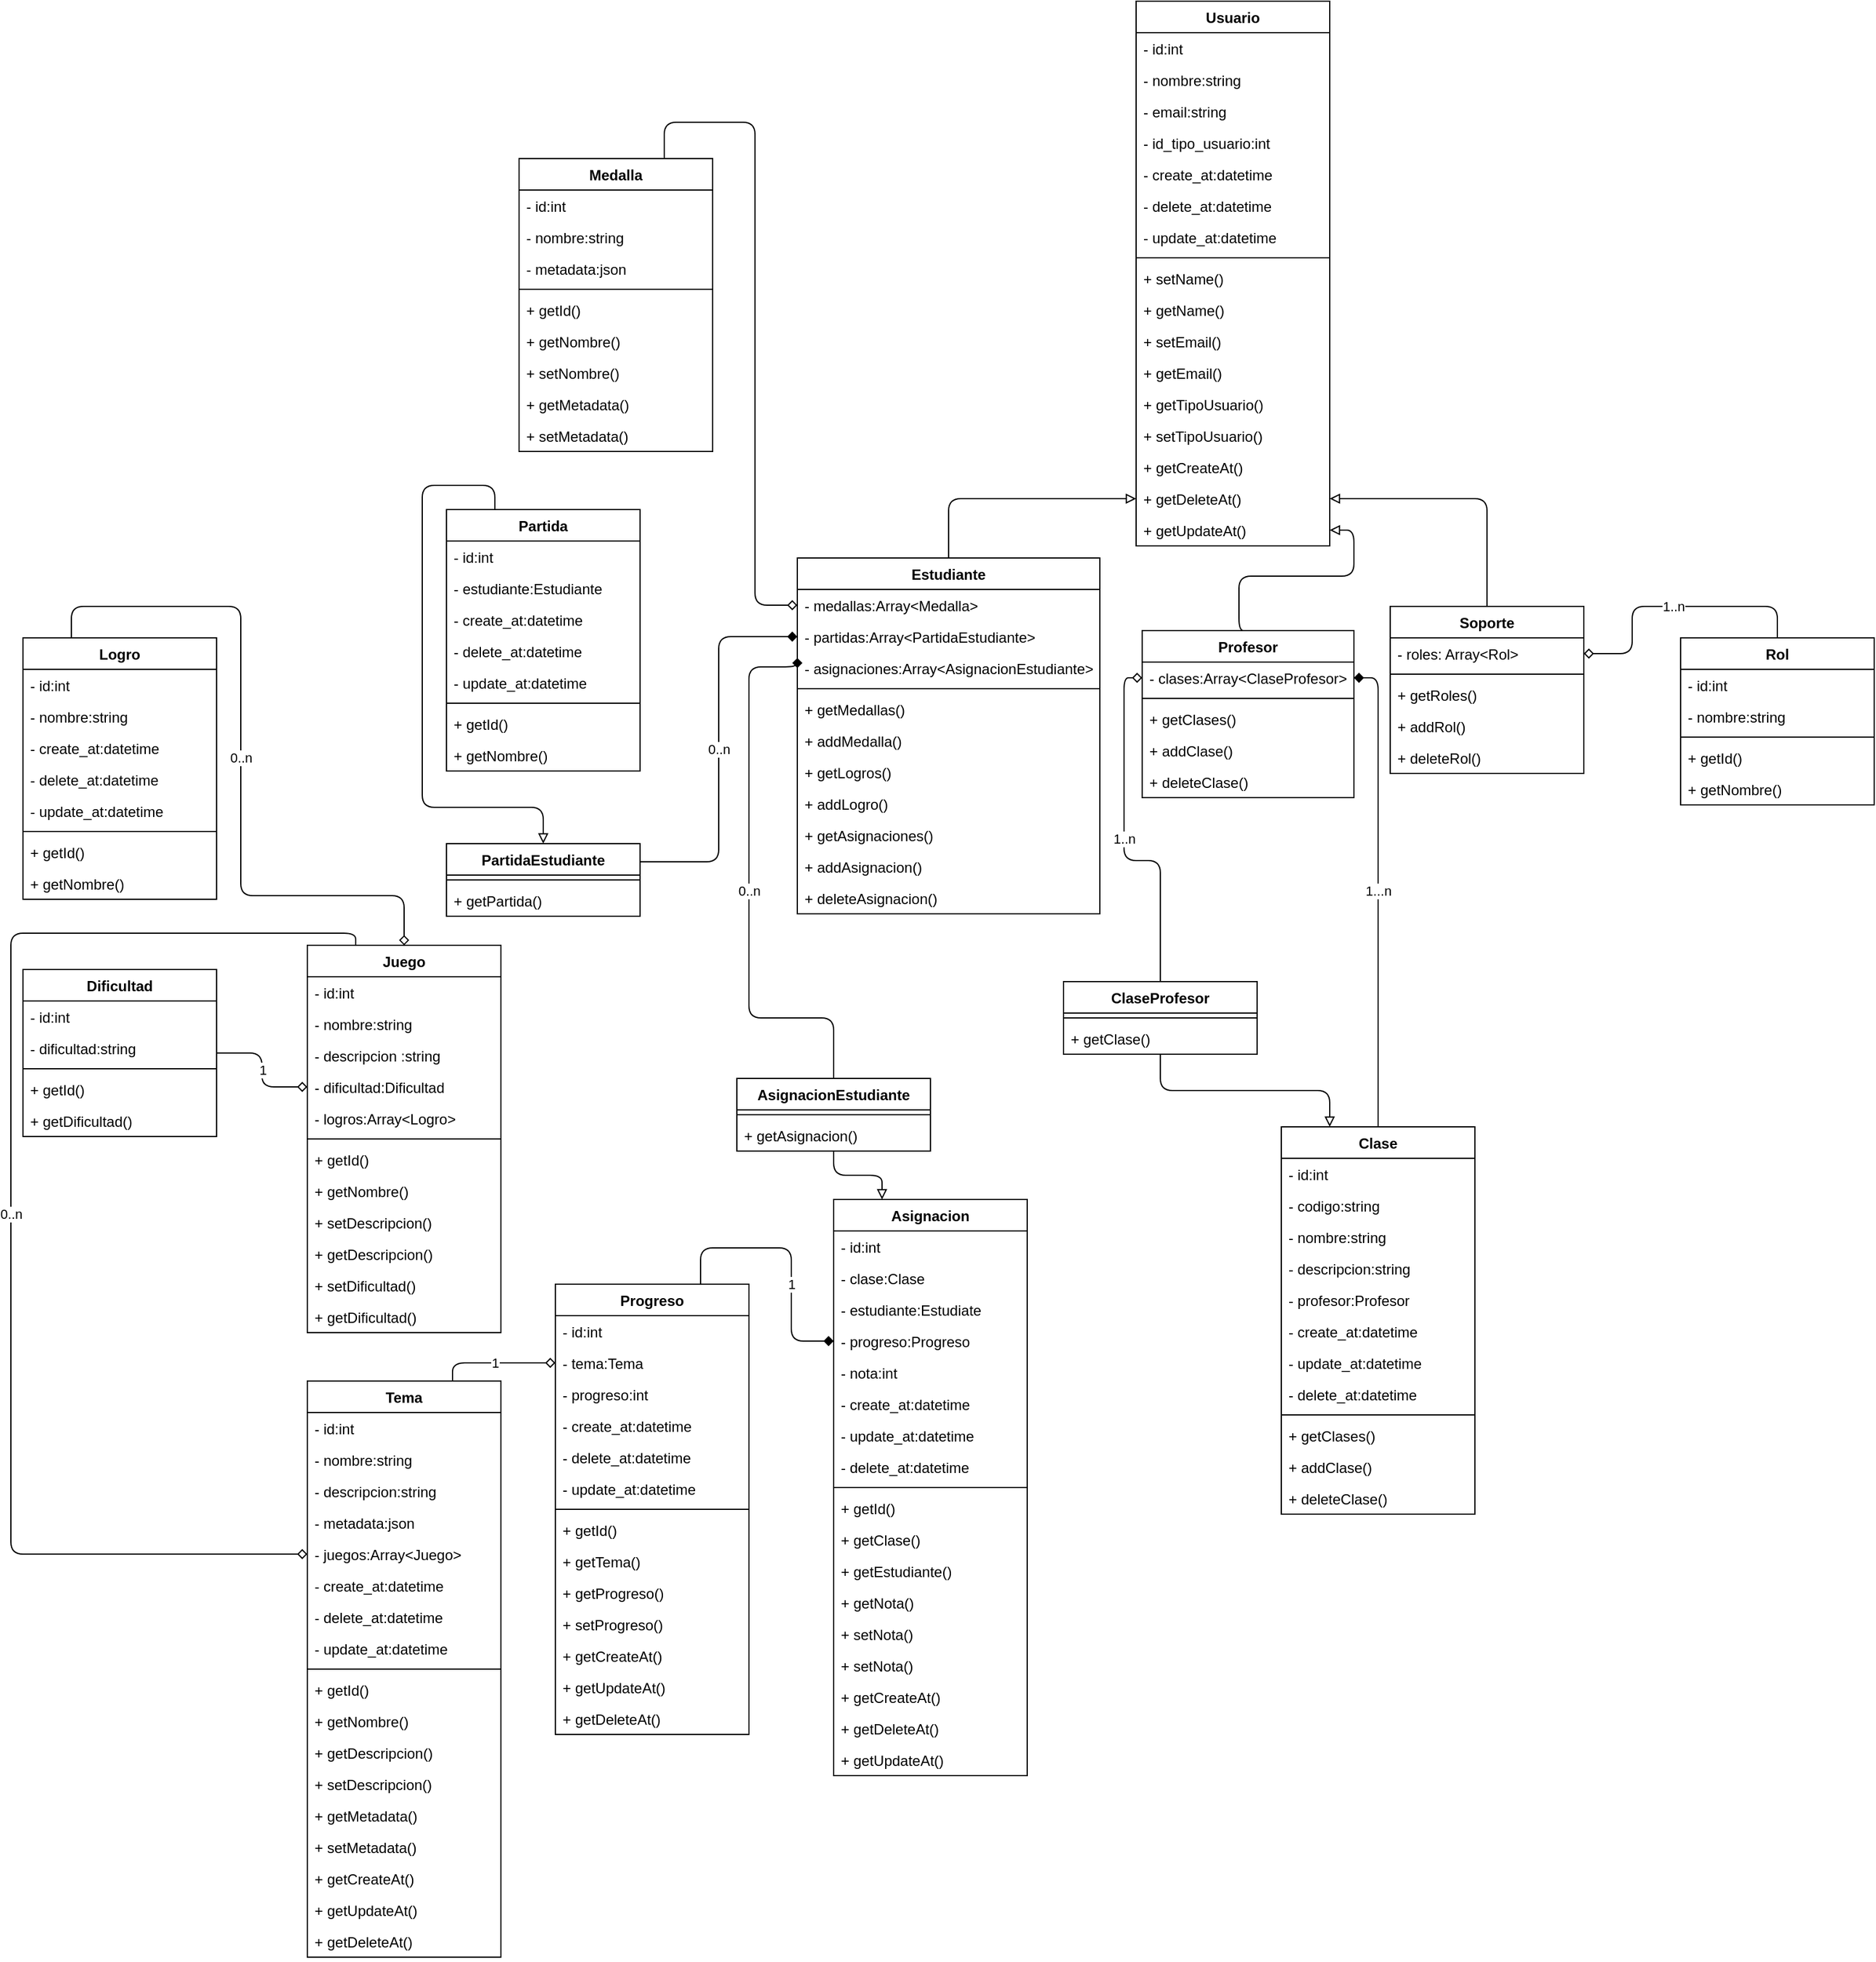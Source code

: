 <mxfile>
    <diagram id="5YPI6IVrFTDNLw0fGwMV" name="Page-1">
        <mxGraphModel dx="2480" dy="2143" grid="1" gridSize="10" guides="1" tooltips="1" connect="1" arrows="1" fold="1" page="1" pageScale="1" pageWidth="850" pageHeight="1100" math="0" shadow="0">
            <root>
                <mxCell id="0"/>
                <mxCell id="1" parent="0"/>
                <mxCell id="2" value="Usuario" style="swimlane;fontStyle=1;align=center;verticalAlign=top;childLayout=stackLayout;horizontal=1;startSize=26;horizontalStack=0;resizeParent=1;resizeParentMax=0;resizeLast=0;collapsible=1;marginBottom=0;" parent="1" vertex="1">
                    <mxGeometry x="260" y="-100" width="160" height="450" as="geometry"/>
                </mxCell>
                <mxCell id="3" value="- id:int" style="text;strokeColor=none;fillColor=none;align=left;verticalAlign=top;spacingLeft=4;spacingRight=4;overflow=hidden;rotatable=0;points=[[0,0.5],[1,0.5]];portConstraint=eastwest;" parent="2" vertex="1">
                    <mxGeometry y="26" width="160" height="26" as="geometry"/>
                </mxCell>
                <mxCell id="21" value="- nombre:string" style="text;strokeColor=none;fillColor=none;align=left;verticalAlign=top;spacingLeft=4;spacingRight=4;overflow=hidden;rotatable=0;points=[[0,0.5],[1,0.5]];portConstraint=eastwest;" parent="2" vertex="1">
                    <mxGeometry y="52" width="160" height="26" as="geometry"/>
                </mxCell>
                <mxCell id="22" value="- email:string" style="text;strokeColor=none;fillColor=none;align=left;verticalAlign=top;spacingLeft=4;spacingRight=4;overflow=hidden;rotatable=0;points=[[0,0.5],[1,0.5]];portConstraint=eastwest;" parent="2" vertex="1">
                    <mxGeometry y="78" width="160" height="26" as="geometry"/>
                </mxCell>
                <mxCell id="23" value="- id_tipo_usuario:int" style="text;strokeColor=none;fillColor=none;align=left;verticalAlign=top;spacingLeft=4;spacingRight=4;overflow=hidden;rotatable=0;points=[[0,0.5],[1,0.5]];portConstraint=eastwest;" parent="2" vertex="1">
                    <mxGeometry y="104" width="160" height="26" as="geometry"/>
                </mxCell>
                <mxCell id="24" value="- create_at:datetime" style="text;strokeColor=none;fillColor=none;align=left;verticalAlign=top;spacingLeft=4;spacingRight=4;overflow=hidden;rotatable=0;points=[[0,0.5],[1,0.5]];portConstraint=eastwest;" parent="2" vertex="1">
                    <mxGeometry y="130" width="160" height="26" as="geometry"/>
                </mxCell>
                <mxCell id="25" value="- delete_at:datetime" style="text;strokeColor=none;fillColor=none;align=left;verticalAlign=top;spacingLeft=4;spacingRight=4;overflow=hidden;rotatable=0;points=[[0,0.5],[1,0.5]];portConstraint=eastwest;" parent="2" vertex="1">
                    <mxGeometry y="156" width="160" height="26" as="geometry"/>
                </mxCell>
                <mxCell id="26" value="- update_at:datetime" style="text;strokeColor=none;fillColor=none;align=left;verticalAlign=top;spacingLeft=4;spacingRight=4;overflow=hidden;rotatable=0;points=[[0,0.5],[1,0.5]];portConstraint=eastwest;" parent="2" vertex="1">
                    <mxGeometry y="182" width="160" height="26" as="geometry"/>
                </mxCell>
                <mxCell id="4" value="" style="line;strokeWidth=1;fillColor=none;align=left;verticalAlign=middle;spacingTop=-1;spacingLeft=3;spacingRight=3;rotatable=0;labelPosition=right;points=[];portConstraint=eastwest;strokeColor=inherit;" parent="2" vertex="1">
                    <mxGeometry y="208" width="160" height="8" as="geometry"/>
                </mxCell>
                <mxCell id="5" value="+ setName()" style="text;strokeColor=none;fillColor=none;align=left;verticalAlign=top;spacingLeft=4;spacingRight=4;overflow=hidden;rotatable=0;points=[[0,0.5],[1,0.5]];portConstraint=eastwest;" parent="2" vertex="1">
                    <mxGeometry y="216" width="160" height="26" as="geometry"/>
                </mxCell>
                <mxCell id="27" value="+ getName()" style="text;strokeColor=none;fillColor=none;align=left;verticalAlign=top;spacingLeft=4;spacingRight=4;overflow=hidden;rotatable=0;points=[[0,0.5],[1,0.5]];portConstraint=eastwest;" parent="2" vertex="1">
                    <mxGeometry y="242" width="160" height="26" as="geometry"/>
                </mxCell>
                <mxCell id="28" value="+ setEmail()" style="text;strokeColor=none;fillColor=none;align=left;verticalAlign=top;spacingLeft=4;spacingRight=4;overflow=hidden;rotatable=0;points=[[0,0.5],[1,0.5]];portConstraint=eastwest;" parent="2" vertex="1">
                    <mxGeometry y="268" width="160" height="26" as="geometry"/>
                </mxCell>
                <mxCell id="29" value="+ getEmail()" style="text;strokeColor=none;fillColor=none;align=left;verticalAlign=top;spacingLeft=4;spacingRight=4;overflow=hidden;rotatable=0;points=[[0,0.5],[1,0.5]];portConstraint=eastwest;" parent="2" vertex="1">
                    <mxGeometry y="294" width="160" height="26" as="geometry"/>
                </mxCell>
                <mxCell id="30" value="+ getTipoUsuario()" style="text;strokeColor=none;fillColor=none;align=left;verticalAlign=top;spacingLeft=4;spacingRight=4;overflow=hidden;rotatable=0;points=[[0,0.5],[1,0.5]];portConstraint=eastwest;" parent="2" vertex="1">
                    <mxGeometry y="320" width="160" height="26" as="geometry"/>
                </mxCell>
                <mxCell id="31" value="+ setTipoUsuario()" style="text;strokeColor=none;fillColor=none;align=left;verticalAlign=top;spacingLeft=4;spacingRight=4;overflow=hidden;rotatable=0;points=[[0,0.5],[1,0.5]];portConstraint=eastwest;" parent="2" vertex="1">
                    <mxGeometry y="346" width="160" height="26" as="geometry"/>
                </mxCell>
                <mxCell id="32" value="+ getCreateAt()" style="text;strokeColor=none;fillColor=none;align=left;verticalAlign=top;spacingLeft=4;spacingRight=4;overflow=hidden;rotatable=0;points=[[0,0.5],[1,0.5]];portConstraint=eastwest;" parent="2" vertex="1">
                    <mxGeometry y="372" width="160" height="26" as="geometry"/>
                </mxCell>
                <mxCell id="33" value="+ getDeleteAt()" style="text;strokeColor=none;fillColor=none;align=left;verticalAlign=top;spacingLeft=4;spacingRight=4;overflow=hidden;rotatable=0;points=[[0,0.5],[1,0.5]];portConstraint=eastwest;" parent="2" vertex="1">
                    <mxGeometry y="398" width="160" height="26" as="geometry"/>
                </mxCell>
                <mxCell id="34" value="+ getUpdateAt()" style="text;strokeColor=none;fillColor=none;align=left;verticalAlign=top;spacingLeft=4;spacingRight=4;overflow=hidden;rotatable=0;points=[[0,0.5],[1,0.5]];portConstraint=eastwest;" parent="2" vertex="1">
                    <mxGeometry y="424" width="160" height="26" as="geometry"/>
                </mxCell>
                <mxCell id="39" style="edgeStyle=orthogonalEdgeStyle;html=1;exitX=0.5;exitY=0;exitDx=0;exitDy=0;entryX=0;entryY=0.5;entryDx=0;entryDy=0;endArrow=block;endFill=0;" parent="1" source="6" target="33" edge="1">
                    <mxGeometry relative="1" as="geometry"/>
                </mxCell>
                <mxCell id="6" value="Estudiante" style="swimlane;fontStyle=1;align=center;verticalAlign=top;childLayout=stackLayout;horizontal=1;startSize=26;horizontalStack=0;resizeParent=1;resizeParentMax=0;resizeLast=0;collapsible=1;marginBottom=0;" parent="1" vertex="1">
                    <mxGeometry x="-20" y="360" width="250" height="294" as="geometry"/>
                </mxCell>
                <mxCell id="7" value="- medallas:Array&lt;Medalla&gt;" style="text;strokeColor=none;fillColor=none;align=left;verticalAlign=top;spacingLeft=4;spacingRight=4;overflow=hidden;rotatable=0;points=[[0,0.5],[1,0.5]];portConstraint=eastwest;" parent="6" vertex="1">
                    <mxGeometry y="26" width="250" height="26" as="geometry"/>
                </mxCell>
                <mxCell id="203" value="- partidas:Array&lt;PartidaEstudiante&gt;" style="text;strokeColor=none;fillColor=none;align=left;verticalAlign=top;spacingLeft=4;spacingRight=4;overflow=hidden;rotatable=0;points=[[0,0.5],[1,0.5]];portConstraint=eastwest;" parent="6" vertex="1">
                    <mxGeometry y="52" width="250" height="26" as="geometry"/>
                </mxCell>
                <mxCell id="49" value="- asignaciones:Array&lt;AsignacionEstudiante&gt;" style="text;strokeColor=none;fillColor=none;align=left;verticalAlign=top;spacingLeft=4;spacingRight=4;overflow=hidden;rotatable=0;points=[[0,0.5],[1,0.5]];portConstraint=eastwest;" parent="6" vertex="1">
                    <mxGeometry y="78" width="250" height="26" as="geometry"/>
                </mxCell>
                <mxCell id="8" value="" style="line;strokeWidth=1;fillColor=none;align=left;verticalAlign=middle;spacingTop=-1;spacingLeft=3;spacingRight=3;rotatable=0;labelPosition=right;points=[];portConstraint=eastwest;strokeColor=inherit;" parent="6" vertex="1">
                    <mxGeometry y="104" width="250" height="8" as="geometry"/>
                </mxCell>
                <mxCell id="50" value="+ getMedallas()" style="text;strokeColor=none;fillColor=none;align=left;verticalAlign=top;spacingLeft=4;spacingRight=4;overflow=hidden;rotatable=0;points=[[0,0.5],[1,0.5]];portConstraint=eastwest;" parent="6" vertex="1">
                    <mxGeometry y="112" width="250" height="26" as="geometry"/>
                </mxCell>
                <mxCell id="51" value="+ addMedalla()" style="text;strokeColor=none;fillColor=none;align=left;verticalAlign=top;spacingLeft=4;spacingRight=4;overflow=hidden;rotatable=0;points=[[0,0.5],[1,0.5]];portConstraint=eastwest;" parent="6" vertex="1">
                    <mxGeometry y="138" width="250" height="26" as="geometry"/>
                </mxCell>
                <mxCell id="52" value="+ getLogros()" style="text;strokeColor=none;fillColor=none;align=left;verticalAlign=top;spacingLeft=4;spacingRight=4;overflow=hidden;rotatable=0;points=[[0,0.5],[1,0.5]];portConstraint=eastwest;" parent="6" vertex="1">
                    <mxGeometry y="164" width="250" height="26" as="geometry"/>
                </mxCell>
                <mxCell id="53" value="+ addLogro()" style="text;strokeColor=none;fillColor=none;align=left;verticalAlign=top;spacingLeft=4;spacingRight=4;overflow=hidden;rotatable=0;points=[[0,0.5],[1,0.5]];portConstraint=eastwest;" parent="6" vertex="1">
                    <mxGeometry y="190" width="250" height="26" as="geometry"/>
                </mxCell>
                <mxCell id="54" value="+ getAsignaciones()" style="text;strokeColor=none;fillColor=none;align=left;verticalAlign=top;spacingLeft=4;spacingRight=4;overflow=hidden;rotatable=0;points=[[0,0.5],[1,0.5]];portConstraint=eastwest;" parent="6" vertex="1">
                    <mxGeometry y="216" width="250" height="26" as="geometry"/>
                </mxCell>
                <mxCell id="9" value="+ addAsignacion()" style="text;strokeColor=none;fillColor=none;align=left;verticalAlign=top;spacingLeft=4;spacingRight=4;overflow=hidden;rotatable=0;points=[[0,0.5],[1,0.5]];portConstraint=eastwest;" parent="6" vertex="1">
                    <mxGeometry y="242" width="250" height="26" as="geometry"/>
                </mxCell>
                <mxCell id="55" value="+ deleteAsignacion()" style="text;strokeColor=none;fillColor=none;align=left;verticalAlign=top;spacingLeft=4;spacingRight=4;overflow=hidden;rotatable=0;points=[[0,0.5],[1,0.5]];portConstraint=eastwest;" parent="6" vertex="1">
                    <mxGeometry y="268" width="250" height="26" as="geometry"/>
                </mxCell>
                <mxCell id="42" style="edgeStyle=orthogonalEdgeStyle;html=1;exitX=0.5;exitY=0;exitDx=0;exitDy=0;entryX=1;entryY=0.5;entryDx=0;entryDy=0;endArrow=block;endFill=0;" parent="1" source="10" target="34" edge="1">
                    <mxGeometry relative="1" as="geometry">
                        <Array as="points">
                            <mxPoint x="345" y="375"/>
                            <mxPoint x="440" y="375"/>
                            <mxPoint x="440" y="337"/>
                        </Array>
                    </mxGeometry>
                </mxCell>
                <mxCell id="10" value="Profesor" style="swimlane;fontStyle=1;align=center;verticalAlign=top;childLayout=stackLayout;horizontal=1;startSize=26;horizontalStack=0;resizeParent=1;resizeParentMax=0;resizeLast=0;collapsible=1;marginBottom=0;" parent="1" vertex="1">
                    <mxGeometry x="265" y="420" width="175" height="138" as="geometry"/>
                </mxCell>
                <mxCell id="11" value="- clases:Array&lt;ClaseProfesor&gt;" style="text;strokeColor=none;fillColor=none;align=left;verticalAlign=top;spacingLeft=4;spacingRight=4;overflow=hidden;rotatable=0;points=[[0,0.5],[1,0.5]];portConstraint=eastwest;" parent="10" vertex="1">
                    <mxGeometry y="26" width="175" height="26" as="geometry"/>
                </mxCell>
                <mxCell id="12" value="" style="line;strokeWidth=1;fillColor=none;align=left;verticalAlign=middle;spacingTop=-1;spacingLeft=3;spacingRight=3;rotatable=0;labelPosition=right;points=[];portConstraint=eastwest;strokeColor=inherit;" parent="10" vertex="1">
                    <mxGeometry y="52" width="175" height="8" as="geometry"/>
                </mxCell>
                <mxCell id="13" value="+ getClases()" style="text;strokeColor=none;fillColor=none;align=left;verticalAlign=top;spacingLeft=4;spacingRight=4;overflow=hidden;rotatable=0;points=[[0,0.5],[1,0.5]];portConstraint=eastwest;" parent="10" vertex="1">
                    <mxGeometry y="60" width="175" height="26" as="geometry"/>
                </mxCell>
                <mxCell id="56" value="+ addClase()" style="text;strokeColor=none;fillColor=none;align=left;verticalAlign=top;spacingLeft=4;spacingRight=4;overflow=hidden;rotatable=0;points=[[0,0.5],[1,0.5]];portConstraint=eastwest;" parent="10" vertex="1">
                    <mxGeometry y="86" width="175" height="26" as="geometry"/>
                </mxCell>
                <mxCell id="58" value="+ deleteClase()" style="text;strokeColor=none;fillColor=none;align=left;verticalAlign=top;spacingLeft=4;spacingRight=4;overflow=hidden;rotatable=0;points=[[0,0.5],[1,0.5]];portConstraint=eastwest;" parent="10" vertex="1">
                    <mxGeometry y="112" width="175" height="26" as="geometry"/>
                </mxCell>
                <mxCell id="17" value="Rol" style="swimlane;fontStyle=1;align=center;verticalAlign=top;childLayout=stackLayout;horizontal=1;startSize=26;horizontalStack=0;resizeParent=1;resizeParentMax=0;resizeLast=0;collapsible=1;marginBottom=0;" parent="1" vertex="1">
                    <mxGeometry x="710" y="426" width="160" height="138" as="geometry"/>
                </mxCell>
                <mxCell id="18" value="- id:int" style="text;strokeColor=none;fillColor=none;align=left;verticalAlign=top;spacingLeft=4;spacingRight=4;overflow=hidden;rotatable=0;points=[[0,0.5],[1,0.5]];portConstraint=eastwest;" parent="17" vertex="1">
                    <mxGeometry y="26" width="160" height="26" as="geometry"/>
                </mxCell>
                <mxCell id="62" value="- nombre:string" style="text;strokeColor=none;fillColor=none;align=left;verticalAlign=top;spacingLeft=4;spacingRight=4;overflow=hidden;rotatable=0;points=[[0,0.5],[1,0.5]];portConstraint=eastwest;" parent="17" vertex="1">
                    <mxGeometry y="52" width="160" height="26" as="geometry"/>
                </mxCell>
                <mxCell id="19" value="" style="line;strokeWidth=1;fillColor=none;align=left;verticalAlign=middle;spacingTop=-1;spacingLeft=3;spacingRight=3;rotatable=0;labelPosition=right;points=[];portConstraint=eastwest;strokeColor=inherit;" parent="17" vertex="1">
                    <mxGeometry y="78" width="160" height="8" as="geometry"/>
                </mxCell>
                <mxCell id="20" value="+ getId()" style="text;strokeColor=none;fillColor=none;align=left;verticalAlign=top;spacingLeft=4;spacingRight=4;overflow=hidden;rotatable=0;points=[[0,0.5],[1,0.5]];portConstraint=eastwest;" parent="17" vertex="1">
                    <mxGeometry y="86" width="160" height="26" as="geometry"/>
                </mxCell>
                <mxCell id="63" value="+ getNombre()" style="text;strokeColor=none;fillColor=none;align=left;verticalAlign=top;spacingLeft=4;spacingRight=4;overflow=hidden;rotatable=0;points=[[0,0.5],[1,0.5]];portConstraint=eastwest;" parent="17" vertex="1">
                    <mxGeometry y="112" width="160" height="26" as="geometry"/>
                </mxCell>
                <mxCell id="41" style="edgeStyle=orthogonalEdgeStyle;html=1;exitX=0.5;exitY=0;exitDx=0;exitDy=0;entryX=1;entryY=0.5;entryDx=0;entryDy=0;endArrow=block;endFill=0;" parent="1" source="35" target="33" edge="1">
                    <mxGeometry relative="1" as="geometry"/>
                </mxCell>
                <mxCell id="35" value="Soporte" style="swimlane;fontStyle=1;align=center;verticalAlign=top;childLayout=stackLayout;horizontal=1;startSize=26;horizontalStack=0;resizeParent=1;resizeParentMax=0;resizeLast=0;collapsible=1;marginBottom=0;" parent="1" vertex="1">
                    <mxGeometry x="470" y="400" width="160" height="138" as="geometry"/>
                </mxCell>
                <mxCell id="36" value="- roles: Array&lt;Rol&gt;" style="text;strokeColor=none;fillColor=none;align=left;verticalAlign=top;spacingLeft=4;spacingRight=4;overflow=hidden;rotatable=0;points=[[0,0.5],[1,0.5]];portConstraint=eastwest;" parent="35" vertex="1">
                    <mxGeometry y="26" width="160" height="26" as="geometry"/>
                </mxCell>
                <mxCell id="37" value="" style="line;strokeWidth=1;fillColor=none;align=left;verticalAlign=middle;spacingTop=-1;spacingLeft=3;spacingRight=3;rotatable=0;labelPosition=right;points=[];portConstraint=eastwest;strokeColor=inherit;" parent="35" vertex="1">
                    <mxGeometry y="52" width="160" height="8" as="geometry"/>
                </mxCell>
                <mxCell id="38" value="+ getRoles()" style="text;strokeColor=none;fillColor=none;align=left;verticalAlign=top;spacingLeft=4;spacingRight=4;overflow=hidden;rotatable=0;points=[[0,0.5],[1,0.5]];portConstraint=eastwest;" parent="35" vertex="1">
                    <mxGeometry y="60" width="160" height="26" as="geometry"/>
                </mxCell>
                <mxCell id="59" value="+ addRol()" style="text;strokeColor=none;fillColor=none;align=left;verticalAlign=top;spacingLeft=4;spacingRight=4;overflow=hidden;rotatable=0;points=[[0,0.5],[1,0.5]];portConstraint=eastwest;" parent="35" vertex="1">
                    <mxGeometry y="86" width="160" height="26" as="geometry"/>
                </mxCell>
                <mxCell id="60" value="+ deleteRol()" style="text;strokeColor=none;fillColor=none;align=left;verticalAlign=top;spacingLeft=4;spacingRight=4;overflow=hidden;rotatable=0;points=[[0,0.5],[1,0.5]];portConstraint=eastwest;" parent="35" vertex="1">
                    <mxGeometry y="112" width="160" height="26" as="geometry"/>
                </mxCell>
                <mxCell id="61" value="1..n" style="edgeStyle=orthogonalEdgeStyle;html=1;exitX=0.5;exitY=0;exitDx=0;exitDy=0;entryX=1;entryY=0.5;entryDx=0;entryDy=0;endArrow=diamond;endFill=0;" parent="1" source="17" target="36" edge="1">
                    <mxGeometry relative="1" as="geometry">
                        <Array as="points">
                            <mxPoint x="790" y="400"/>
                            <mxPoint x="670" y="400"/>
                            <mxPoint x="670" y="439"/>
                        </Array>
                    </mxGeometry>
                </mxCell>
                <mxCell id="88" value="1...n" style="edgeStyle=orthogonalEdgeStyle;html=1;exitX=0.5;exitY=0;exitDx=0;exitDy=0;entryX=1;entryY=0.5;entryDx=0;entryDy=0;endArrow=diamond;endFill=1;" parent="1" source="68" target="11" edge="1">
                    <mxGeometry relative="1" as="geometry"/>
                </mxCell>
                <mxCell id="68" value="Clase" style="swimlane;fontStyle=1;align=center;verticalAlign=top;childLayout=stackLayout;horizontal=1;startSize=26;horizontalStack=0;resizeParent=1;resizeParentMax=0;resizeLast=0;collapsible=1;marginBottom=0;" parent="1" vertex="1">
                    <mxGeometry x="380" y="830" width="160" height="320" as="geometry"/>
                </mxCell>
                <mxCell id="69" value="- id:int" style="text;strokeColor=none;fillColor=none;align=left;verticalAlign=top;spacingLeft=4;spacingRight=4;overflow=hidden;rotatable=0;points=[[0,0.5],[1,0.5]];portConstraint=eastwest;" parent="68" vertex="1">
                    <mxGeometry y="26" width="160" height="26" as="geometry"/>
                </mxCell>
                <mxCell id="74" value="- codigo:string" style="text;strokeColor=none;fillColor=none;align=left;verticalAlign=top;spacingLeft=4;spacingRight=4;overflow=hidden;rotatable=0;points=[[0,0.5],[1,0.5]];portConstraint=eastwest;" parent="68" vertex="1">
                    <mxGeometry y="52" width="160" height="26" as="geometry"/>
                </mxCell>
                <mxCell id="75" value="- nombre:string" style="text;strokeColor=none;fillColor=none;align=left;verticalAlign=top;spacingLeft=4;spacingRight=4;overflow=hidden;rotatable=0;points=[[0,0.5],[1,0.5]];portConstraint=eastwest;" parent="68" vertex="1">
                    <mxGeometry y="78" width="160" height="26" as="geometry"/>
                </mxCell>
                <mxCell id="76" value="- descripcion:string" style="text;strokeColor=none;fillColor=none;align=left;verticalAlign=top;spacingLeft=4;spacingRight=4;overflow=hidden;rotatable=0;points=[[0,0.5],[1,0.5]];portConstraint=eastwest;" parent="68" vertex="1">
                    <mxGeometry y="104" width="160" height="26" as="geometry"/>
                </mxCell>
                <mxCell id="77" value="- profesor:Profesor" style="text;strokeColor=none;fillColor=none;align=left;verticalAlign=top;spacingLeft=4;spacingRight=4;overflow=hidden;rotatable=0;points=[[0,0.5],[1,0.5]];portConstraint=eastwest;" parent="68" vertex="1">
                    <mxGeometry y="130" width="160" height="26" as="geometry"/>
                </mxCell>
                <mxCell id="83" value="- create_at:datetime" style="text;strokeColor=none;fillColor=none;align=left;verticalAlign=top;spacingLeft=4;spacingRight=4;overflow=hidden;rotatable=0;points=[[0,0.5],[1,0.5]];portConstraint=eastwest;" parent="68" vertex="1">
                    <mxGeometry y="156" width="160" height="26" as="geometry"/>
                </mxCell>
                <mxCell id="85" value="- update_at:datetime" style="text;strokeColor=none;fillColor=none;align=left;verticalAlign=top;spacingLeft=4;spacingRight=4;overflow=hidden;rotatable=0;points=[[0,0.5],[1,0.5]];portConstraint=eastwest;" parent="68" vertex="1">
                    <mxGeometry y="182" width="160" height="26" as="geometry"/>
                </mxCell>
                <mxCell id="84" value="- delete_at:datetime" style="text;strokeColor=none;fillColor=none;align=left;verticalAlign=top;spacingLeft=4;spacingRight=4;overflow=hidden;rotatable=0;points=[[0,0.5],[1,0.5]];portConstraint=eastwest;" parent="68" vertex="1">
                    <mxGeometry y="208" width="160" height="26" as="geometry"/>
                </mxCell>
                <mxCell id="70" value="" style="line;strokeWidth=1;fillColor=none;align=left;verticalAlign=middle;spacingTop=-1;spacingLeft=3;spacingRight=3;rotatable=0;labelPosition=right;points=[];portConstraint=eastwest;strokeColor=inherit;" parent="68" vertex="1">
                    <mxGeometry y="234" width="160" height="8" as="geometry"/>
                </mxCell>
                <mxCell id="71" value="+ getClases()" style="text;strokeColor=none;fillColor=none;align=left;verticalAlign=top;spacingLeft=4;spacingRight=4;overflow=hidden;rotatable=0;points=[[0,0.5],[1,0.5]];portConstraint=eastwest;" parent="68" vertex="1">
                    <mxGeometry y="242" width="160" height="26" as="geometry"/>
                </mxCell>
                <mxCell id="72" value="+ addClase()" style="text;strokeColor=none;fillColor=none;align=left;verticalAlign=top;spacingLeft=4;spacingRight=4;overflow=hidden;rotatable=0;points=[[0,0.5],[1,0.5]];portConstraint=eastwest;" parent="68" vertex="1">
                    <mxGeometry y="268" width="160" height="26" as="geometry"/>
                </mxCell>
                <mxCell id="73" value="+ deleteClase()" style="text;strokeColor=none;fillColor=none;align=left;verticalAlign=top;spacingLeft=4;spacingRight=4;overflow=hidden;rotatable=0;points=[[0,0.5],[1,0.5]];portConstraint=eastwest;" parent="68" vertex="1">
                    <mxGeometry y="294" width="160" height="26" as="geometry"/>
                </mxCell>
                <mxCell id="86" value="1..n" style="edgeStyle=orthogonalEdgeStyle;html=1;exitX=0;exitY=0.5;exitDx=0;exitDy=0;entryX=0.5;entryY=0;entryDx=0;entryDy=0;endArrow=none;endFill=0;startArrow=diamond;startFill=0;" parent="1" source="11" target="150" edge="1">
                    <mxGeometry relative="1" as="geometry">
                        <Array as="points">
                            <mxPoint x="250" y="459"/>
                            <mxPoint x="250" y="610"/>
                            <mxPoint x="280" y="610"/>
                        </Array>
                    </mxGeometry>
                </mxCell>
                <mxCell id="89" value="Asignacion" style="swimlane;fontStyle=1;align=center;verticalAlign=top;childLayout=stackLayout;horizontal=1;startSize=26;horizontalStack=0;resizeParent=1;resizeParentMax=0;resizeLast=0;collapsible=1;marginBottom=0;" parent="1" vertex="1">
                    <mxGeometry x="10" y="890" width="160" height="476" as="geometry"/>
                </mxCell>
                <mxCell id="90" value="- id:int" style="text;strokeColor=none;fillColor=none;align=left;verticalAlign=top;spacingLeft=4;spacingRight=4;overflow=hidden;rotatable=0;points=[[0,0.5],[1,0.5]];portConstraint=eastwest;" parent="89" vertex="1">
                    <mxGeometry y="26" width="160" height="26" as="geometry"/>
                </mxCell>
                <mxCell id="91" value="- clase:Clase" style="text;strokeColor=none;fillColor=none;align=left;verticalAlign=top;spacingLeft=4;spacingRight=4;overflow=hidden;rotatable=0;points=[[0,0.5],[1,0.5]];portConstraint=eastwest;" parent="89" vertex="1">
                    <mxGeometry y="52" width="160" height="26" as="geometry"/>
                </mxCell>
                <mxCell id="92" value="- estudiante:Estudiate" style="text;strokeColor=none;fillColor=none;align=left;verticalAlign=top;spacingLeft=4;spacingRight=4;overflow=hidden;rotatable=0;points=[[0,0.5],[1,0.5]];portConstraint=eastwest;" parent="89" vertex="1">
                    <mxGeometry y="78" width="160" height="26" as="geometry"/>
                </mxCell>
                <mxCell id="254" value="- progreso:Progreso" style="text;strokeColor=none;fillColor=none;align=left;verticalAlign=top;spacingLeft=4;spacingRight=4;overflow=hidden;rotatable=0;points=[[0,0.5],[1,0.5]];portConstraint=eastwest;" parent="89" vertex="1">
                    <mxGeometry y="104" width="160" height="26" as="geometry"/>
                </mxCell>
                <mxCell id="93" value="- nota:int" style="text;strokeColor=none;fillColor=none;align=left;verticalAlign=top;spacingLeft=4;spacingRight=4;overflow=hidden;rotatable=0;points=[[0,0.5],[1,0.5]];portConstraint=eastwest;" parent="89" vertex="1">
                    <mxGeometry y="130" width="160" height="26" as="geometry"/>
                </mxCell>
                <mxCell id="102" value="- create_at:datetime" style="text;strokeColor=none;fillColor=none;align=left;verticalAlign=top;spacingLeft=4;spacingRight=4;overflow=hidden;rotatable=0;points=[[0,0.5],[1,0.5]];portConstraint=eastwest;" parent="89" vertex="1">
                    <mxGeometry y="156" width="160" height="26" as="geometry"/>
                </mxCell>
                <mxCell id="103" value="- update_at:datetime" style="text;strokeColor=none;fillColor=none;align=left;verticalAlign=top;spacingLeft=4;spacingRight=4;overflow=hidden;rotatable=0;points=[[0,0.5],[1,0.5]];portConstraint=eastwest;" parent="89" vertex="1">
                    <mxGeometry y="182" width="160" height="26" as="geometry"/>
                </mxCell>
                <mxCell id="104" value="- delete_at:datetime" style="text;strokeColor=none;fillColor=none;align=left;verticalAlign=top;spacingLeft=4;spacingRight=4;overflow=hidden;rotatable=0;points=[[0,0.5],[1,0.5]];portConstraint=eastwest;" parent="89" vertex="1">
                    <mxGeometry y="208" width="160" height="26" as="geometry"/>
                </mxCell>
                <mxCell id="98" value="" style="line;strokeWidth=1;fillColor=none;align=left;verticalAlign=middle;spacingTop=-1;spacingLeft=3;spacingRight=3;rotatable=0;labelPosition=right;points=[];portConstraint=eastwest;strokeColor=inherit;" parent="89" vertex="1">
                    <mxGeometry y="234" width="160" height="8" as="geometry"/>
                </mxCell>
                <mxCell id="99" value="+ getId()" style="text;strokeColor=none;fillColor=none;align=left;verticalAlign=top;spacingLeft=4;spacingRight=4;overflow=hidden;rotatable=0;points=[[0,0.5],[1,0.5]];portConstraint=eastwest;" parent="89" vertex="1">
                    <mxGeometry y="242" width="160" height="26" as="geometry"/>
                </mxCell>
                <mxCell id="100" value="+ getClase()" style="text;strokeColor=none;fillColor=none;align=left;verticalAlign=top;spacingLeft=4;spacingRight=4;overflow=hidden;rotatable=0;points=[[0,0.5],[1,0.5]];portConstraint=eastwest;" parent="89" vertex="1">
                    <mxGeometry y="268" width="160" height="26" as="geometry"/>
                </mxCell>
                <mxCell id="101" value="+ getEstudiante()" style="text;strokeColor=none;fillColor=none;align=left;verticalAlign=top;spacingLeft=4;spacingRight=4;overflow=hidden;rotatable=0;points=[[0,0.5],[1,0.5]];portConstraint=eastwest;" parent="89" vertex="1">
                    <mxGeometry y="294" width="160" height="26" as="geometry"/>
                </mxCell>
                <mxCell id="105" value="+ getNota()" style="text;strokeColor=none;fillColor=none;align=left;verticalAlign=top;spacingLeft=4;spacingRight=4;overflow=hidden;rotatable=0;points=[[0,0.5],[1,0.5]];portConstraint=eastwest;" parent="89" vertex="1">
                    <mxGeometry y="320" width="160" height="26" as="geometry"/>
                </mxCell>
                <mxCell id="106" value="+ setNota()" style="text;strokeColor=none;fillColor=none;align=left;verticalAlign=top;spacingLeft=4;spacingRight=4;overflow=hidden;rotatable=0;points=[[0,0.5],[1,0.5]];portConstraint=eastwest;" parent="89" vertex="1">
                    <mxGeometry y="346" width="160" height="26" as="geometry"/>
                </mxCell>
                <mxCell id="107" value="+ setNota()" style="text;strokeColor=none;fillColor=none;align=left;verticalAlign=top;spacingLeft=4;spacingRight=4;overflow=hidden;rotatable=0;points=[[0,0.5],[1,0.5]];portConstraint=eastwest;" parent="89" vertex="1">
                    <mxGeometry y="372" width="160" height="26" as="geometry"/>
                </mxCell>
                <mxCell id="108" value="+ getCreateAt()" style="text;strokeColor=none;fillColor=none;align=left;verticalAlign=top;spacingLeft=4;spacingRight=4;overflow=hidden;rotatable=0;points=[[0,0.5],[1,0.5]];portConstraint=eastwest;" parent="89" vertex="1">
                    <mxGeometry y="398" width="160" height="26" as="geometry"/>
                </mxCell>
                <mxCell id="109" value="+ getDeleteAt()" style="text;strokeColor=none;fillColor=none;align=left;verticalAlign=top;spacingLeft=4;spacingRight=4;overflow=hidden;rotatable=0;points=[[0,0.5],[1,0.5]];portConstraint=eastwest;" parent="89" vertex="1">
                    <mxGeometry y="424" width="160" height="26" as="geometry"/>
                </mxCell>
                <mxCell id="110" value="+ getUpdateAt()" style="text;strokeColor=none;fillColor=none;align=left;verticalAlign=top;spacingLeft=4;spacingRight=4;overflow=hidden;rotatable=0;points=[[0,0.5],[1,0.5]];portConstraint=eastwest;" parent="89" vertex="1">
                    <mxGeometry y="450" width="160" height="26" as="geometry"/>
                </mxCell>
                <mxCell id="147" value="0..n" style="edgeStyle=orthogonalEdgeStyle;html=1;exitX=0.5;exitY=0;exitDx=0;exitDy=0;entryX=0;entryY=0.5;entryDx=0;entryDy=0;endArrow=diamond;endFill=1;" parent="1" source="111" target="49" edge="1">
                    <mxGeometry relative="1" as="geometry">
                        <Array as="points">
                            <mxPoint x="10" y="740"/>
                            <mxPoint x="-60" y="740"/>
                            <mxPoint x="-60" y="450"/>
                            <mxPoint x="-20" y="450"/>
                        </Array>
                    </mxGeometry>
                </mxCell>
                <mxCell id="148" style="edgeStyle=orthogonalEdgeStyle;html=1;exitX=0.5;exitY=1;exitDx=0;exitDy=0;entryX=0.25;entryY=0;entryDx=0;entryDy=0;endArrow=block;endFill=0;" parent="1" source="111" target="89" edge="1">
                    <mxGeometry relative="1" as="geometry"/>
                </mxCell>
                <mxCell id="111" value="AsignacionEstudiante" style="swimlane;fontStyle=1;align=center;verticalAlign=top;childLayout=stackLayout;horizontal=1;startSize=26;horizontalStack=0;resizeParent=1;resizeParentMax=0;resizeLast=0;collapsible=1;marginBottom=0;" parent="1" vertex="1">
                    <mxGeometry x="-70" y="790" width="160" height="60" as="geometry"/>
                </mxCell>
                <mxCell id="119" value="" style="line;strokeWidth=1;fillColor=none;align=left;verticalAlign=middle;spacingTop=-1;spacingLeft=3;spacingRight=3;rotatable=0;labelPosition=right;points=[];portConstraint=eastwest;strokeColor=inherit;" parent="111" vertex="1">
                    <mxGeometry y="26" width="160" height="8" as="geometry"/>
                </mxCell>
                <mxCell id="214" value="+ getAsignacion()" style="text;strokeColor=none;fillColor=none;align=left;verticalAlign=top;spacingLeft=4;spacingRight=4;overflow=hidden;rotatable=0;points=[[0,0.5],[1,0.5]];portConstraint=eastwest;" parent="111" vertex="1">
                    <mxGeometry y="34" width="160" height="26" as="geometry"/>
                </mxCell>
                <mxCell id="152" style="edgeStyle=orthogonalEdgeStyle;html=1;exitX=0.5;exitY=1;exitDx=0;exitDy=0;entryX=0.25;entryY=0;entryDx=0;entryDy=0;endArrow=block;endFill=0;" parent="1" source="150" target="68" edge="1">
                    <mxGeometry relative="1" as="geometry"/>
                </mxCell>
                <mxCell id="150" value="ClaseProfesor" style="swimlane;fontStyle=1;align=center;verticalAlign=top;childLayout=stackLayout;horizontal=1;startSize=26;horizontalStack=0;resizeParent=1;resizeParentMax=0;resizeLast=0;collapsible=1;marginBottom=0;" parent="1" vertex="1">
                    <mxGeometry x="200" y="710" width="160" height="60" as="geometry"/>
                </mxCell>
                <mxCell id="151" value="" style="line;strokeWidth=1;fillColor=none;align=left;verticalAlign=middle;spacingTop=-1;spacingLeft=3;spacingRight=3;rotatable=0;labelPosition=right;points=[];portConstraint=eastwest;strokeColor=inherit;" parent="150" vertex="1">
                    <mxGeometry y="26" width="160" height="8" as="geometry"/>
                </mxCell>
                <mxCell id="215" value="+ getClase()" style="text;strokeColor=none;fillColor=none;align=left;verticalAlign=top;spacingLeft=4;spacingRight=4;overflow=hidden;rotatable=0;points=[[0,0.5],[1,0.5]];portConstraint=eastwest;" parent="150" vertex="1">
                    <mxGeometry y="34" width="160" height="26" as="geometry"/>
                </mxCell>
                <mxCell id="153" value="Logro" style="swimlane;fontStyle=1;align=center;verticalAlign=top;childLayout=stackLayout;horizontal=1;startSize=26;horizontalStack=0;resizeParent=1;resizeParentMax=0;resizeLast=0;collapsible=1;marginBottom=0;labelBorderColor=none;swimlaneLine=1;" parent="1" vertex="1">
                    <mxGeometry x="-660" y="426" width="160" height="216" as="geometry"/>
                </mxCell>
                <mxCell id="154" value="- id:int" style="text;strokeColor=none;fillColor=none;align=left;verticalAlign=top;spacingLeft=4;spacingRight=4;overflow=hidden;rotatable=0;points=[[0,0.5],[1,0.5]];portConstraint=eastwest;labelBorderColor=none;" parent="153" vertex="1">
                    <mxGeometry y="26" width="160" height="26" as="geometry"/>
                </mxCell>
                <mxCell id="157" value="- nombre:string" style="text;strokeColor=none;fillColor=none;align=left;verticalAlign=top;spacingLeft=4;spacingRight=4;overflow=hidden;rotatable=0;points=[[0,0.5],[1,0.5]];portConstraint=eastwest;labelBorderColor=none;" parent="153" vertex="1">
                    <mxGeometry y="52" width="160" height="26" as="geometry"/>
                </mxCell>
                <mxCell id="162" value="- create_at:datetime" style="text;strokeColor=none;fillColor=none;align=left;verticalAlign=top;spacingLeft=4;spacingRight=4;overflow=hidden;rotatable=0;points=[[0,0.5],[1,0.5]];portConstraint=eastwest;" parent="153" vertex="1">
                    <mxGeometry y="78" width="160" height="26" as="geometry"/>
                </mxCell>
                <mxCell id="164" value="- delete_at:datetime" style="text;strokeColor=none;fillColor=none;align=left;verticalAlign=top;spacingLeft=4;spacingRight=4;overflow=hidden;rotatable=0;points=[[0,0.5],[1,0.5]];portConstraint=eastwest;" parent="153" vertex="1">
                    <mxGeometry y="104" width="160" height="26" as="geometry"/>
                </mxCell>
                <mxCell id="163" value="- update_at:datetime" style="text;strokeColor=none;fillColor=none;align=left;verticalAlign=top;spacingLeft=4;spacingRight=4;overflow=hidden;rotatable=0;points=[[0,0.5],[1,0.5]];portConstraint=eastwest;" parent="153" vertex="1">
                    <mxGeometry y="130" width="160" height="26" as="geometry"/>
                </mxCell>
                <mxCell id="155" value="" style="line;strokeWidth=1;fillColor=none;align=left;verticalAlign=middle;spacingTop=-1;spacingLeft=3;spacingRight=3;rotatable=0;labelPosition=right;points=[];portConstraint=eastwest;strokeColor=inherit;labelBorderColor=none;" parent="153" vertex="1">
                    <mxGeometry y="156" width="160" height="8" as="geometry"/>
                </mxCell>
                <mxCell id="156" value="+ getId()" style="text;strokeColor=none;fillColor=none;align=left;verticalAlign=top;spacingLeft=4;spacingRight=4;overflow=hidden;rotatable=0;points=[[0,0.5],[1,0.5]];portConstraint=eastwest;labelBorderColor=none;" parent="153" vertex="1">
                    <mxGeometry y="164" width="160" height="26" as="geometry"/>
                </mxCell>
                <mxCell id="165" value="+ getNombre()" style="text;strokeColor=none;fillColor=none;align=left;verticalAlign=top;spacingLeft=4;spacingRight=4;overflow=hidden;rotatable=0;points=[[0,0.5],[1,0.5]];portConstraint=eastwest;labelBorderColor=none;" parent="153" vertex="1">
                    <mxGeometry y="190" width="160" height="26" as="geometry"/>
                </mxCell>
                <mxCell id="281" value="0..n" style="edgeStyle=orthogonalEdgeStyle;html=1;exitX=0.25;exitY=0;exitDx=0;exitDy=0;entryX=0;entryY=0.5;entryDx=0;entryDy=0;startArrow=none;startFill=0;endArrow=diamond;endFill=0;" parent="1" source="166" target="265" edge="1">
                    <mxGeometry relative="1" as="geometry">
                        <Array as="points">
                            <mxPoint x="-385" y="670"/>
                            <mxPoint x="-670" y="670"/>
                            <mxPoint x="-670" y="1183"/>
                        </Array>
                    </mxGeometry>
                </mxCell>
                <mxCell id="166" value="Juego" style="swimlane;fontStyle=1;align=center;verticalAlign=top;childLayout=stackLayout;horizontal=1;startSize=26;horizontalStack=0;resizeParent=1;resizeParentMax=0;resizeLast=0;collapsible=1;marginBottom=0;labelBorderColor=none;swimlaneLine=1;" parent="1" vertex="1">
                    <mxGeometry x="-425" y="680" width="160" height="320" as="geometry"/>
                </mxCell>
                <mxCell id="167" value="- id:int" style="text;strokeColor=none;fillColor=none;align=left;verticalAlign=top;spacingLeft=4;spacingRight=4;overflow=hidden;rotatable=0;points=[[0,0.5],[1,0.5]];portConstraint=eastwest;labelBorderColor=none;" parent="166" vertex="1">
                    <mxGeometry y="26" width="160" height="26" as="geometry"/>
                </mxCell>
                <mxCell id="168" value="- nombre:string" style="text;strokeColor=none;fillColor=none;align=left;verticalAlign=top;spacingLeft=4;spacingRight=4;overflow=hidden;rotatable=0;points=[[0,0.5],[1,0.5]];portConstraint=eastwest;labelBorderColor=none;" parent="166" vertex="1">
                    <mxGeometry y="52" width="160" height="26" as="geometry"/>
                </mxCell>
                <mxCell id="169" value="- descripcion :string" style="text;strokeColor=none;fillColor=none;align=left;verticalAlign=top;spacingLeft=4;spacingRight=4;overflow=hidden;rotatable=0;points=[[0,0.5],[1,0.5]];portConstraint=eastwest;" parent="166" vertex="1">
                    <mxGeometry y="78" width="160" height="26" as="geometry"/>
                </mxCell>
                <mxCell id="170" value="- dificultad:Dificultad" style="text;strokeColor=none;fillColor=none;align=left;verticalAlign=top;spacingLeft=4;spacingRight=4;overflow=hidden;rotatable=0;points=[[0,0.5],[1,0.5]];portConstraint=eastwest;" parent="166" vertex="1">
                    <mxGeometry y="104" width="160" height="26" as="geometry"/>
                </mxCell>
                <mxCell id="188" value="- logros:Array&lt;Logro&gt;" style="text;strokeColor=none;fillColor=none;align=left;verticalAlign=top;spacingLeft=4;spacingRight=4;overflow=hidden;rotatable=0;points=[[0,0.5],[1,0.5]];portConstraint=eastwest;labelBorderColor=none;" parent="166" vertex="1">
                    <mxGeometry y="130" width="160" height="26" as="geometry"/>
                </mxCell>
                <mxCell id="172" value="" style="line;strokeWidth=1;fillColor=none;align=left;verticalAlign=middle;spacingTop=-1;spacingLeft=3;spacingRight=3;rotatable=0;labelPosition=right;points=[];portConstraint=eastwest;strokeColor=inherit;labelBorderColor=none;" parent="166" vertex="1">
                    <mxGeometry y="156" width="160" height="8" as="geometry"/>
                </mxCell>
                <mxCell id="173" value="+ getId()" style="text;strokeColor=none;fillColor=none;align=left;verticalAlign=top;spacingLeft=4;spacingRight=4;overflow=hidden;rotatable=0;points=[[0,0.5],[1,0.5]];portConstraint=eastwest;labelBorderColor=none;" parent="166" vertex="1">
                    <mxGeometry y="164" width="160" height="26" as="geometry"/>
                </mxCell>
                <mxCell id="174" value="+ getNombre()" style="text;strokeColor=none;fillColor=none;align=left;verticalAlign=top;spacingLeft=4;spacingRight=4;overflow=hidden;rotatable=0;points=[[0,0.5],[1,0.5]];portConstraint=eastwest;labelBorderColor=none;" parent="166" vertex="1">
                    <mxGeometry y="190" width="160" height="26" as="geometry"/>
                </mxCell>
                <mxCell id="186" value="+ setDescripcion()" style="text;strokeColor=none;fillColor=none;align=left;verticalAlign=top;spacingLeft=4;spacingRight=4;overflow=hidden;rotatable=0;points=[[0,0.5],[1,0.5]];portConstraint=eastwest;labelBorderColor=none;" parent="166" vertex="1">
                    <mxGeometry y="216" width="160" height="26" as="geometry"/>
                </mxCell>
                <mxCell id="183" value="+ getDescripcion()" style="text;strokeColor=none;fillColor=none;align=left;verticalAlign=top;spacingLeft=4;spacingRight=4;overflow=hidden;rotatable=0;points=[[0,0.5],[1,0.5]];portConstraint=eastwest;labelBorderColor=none;" parent="166" vertex="1">
                    <mxGeometry y="242" width="160" height="26" as="geometry"/>
                </mxCell>
                <mxCell id="184" value="+ setDificultad()" style="text;strokeColor=none;fillColor=none;align=left;verticalAlign=top;spacingLeft=4;spacingRight=4;overflow=hidden;rotatable=0;points=[[0,0.5],[1,0.5]];portConstraint=eastwest;labelBorderColor=none;" parent="166" vertex="1">
                    <mxGeometry y="268" width="160" height="26" as="geometry"/>
                </mxCell>
                <mxCell id="185" value="+ getDificultad()" style="text;strokeColor=none;fillColor=none;align=left;verticalAlign=top;spacingLeft=4;spacingRight=4;overflow=hidden;rotatable=0;points=[[0,0.5],[1,0.5]];portConstraint=eastwest;labelBorderColor=none;" parent="166" vertex="1">
                    <mxGeometry y="294" width="160" height="26" as="geometry"/>
                </mxCell>
                <mxCell id="187" value="1" style="edgeStyle=orthogonalEdgeStyle;html=1;endArrow=diamond;endFill=0;" parent="1" source="175" target="170" edge="1">
                    <mxGeometry relative="1" as="geometry"/>
                </mxCell>
                <mxCell id="175" value="Dificultad" style="swimlane;fontStyle=1;align=center;verticalAlign=top;childLayout=stackLayout;horizontal=1;startSize=26;horizontalStack=0;resizeParent=1;resizeParentMax=0;resizeLast=0;collapsible=1;marginBottom=0;labelBorderColor=none;swimlaneLine=1;" parent="1" vertex="1">
                    <mxGeometry x="-660" y="700" width="160" height="138" as="geometry"/>
                </mxCell>
                <mxCell id="176" value="- id:int" style="text;strokeColor=none;fillColor=none;align=left;verticalAlign=top;spacingLeft=4;spacingRight=4;overflow=hidden;rotatable=0;points=[[0,0.5],[1,0.5]];portConstraint=eastwest;labelBorderColor=none;" parent="175" vertex="1">
                    <mxGeometry y="26" width="160" height="26" as="geometry"/>
                </mxCell>
                <mxCell id="177" value="- dificultad:string" style="text;strokeColor=none;fillColor=none;align=left;verticalAlign=top;spacingLeft=4;spacingRight=4;overflow=hidden;rotatable=0;points=[[0,0.5],[1,0.5]];portConstraint=eastwest;labelBorderColor=none;" parent="175" vertex="1">
                    <mxGeometry y="52" width="160" height="26" as="geometry"/>
                </mxCell>
                <mxCell id="180" value="" style="line;strokeWidth=1;fillColor=none;align=left;verticalAlign=middle;spacingTop=-1;spacingLeft=3;spacingRight=3;rotatable=0;labelPosition=right;points=[];portConstraint=eastwest;strokeColor=inherit;labelBorderColor=none;" parent="175" vertex="1">
                    <mxGeometry y="78" width="160" height="8" as="geometry"/>
                </mxCell>
                <mxCell id="181" value="+ getId()" style="text;strokeColor=none;fillColor=none;align=left;verticalAlign=top;spacingLeft=4;spacingRight=4;overflow=hidden;rotatable=0;points=[[0,0.5],[1,0.5]];portConstraint=eastwest;labelBorderColor=none;" parent="175" vertex="1">
                    <mxGeometry y="86" width="160" height="26" as="geometry"/>
                </mxCell>
                <mxCell id="182" value="+ getDificultad()" style="text;strokeColor=none;fillColor=none;align=left;verticalAlign=top;spacingLeft=4;spacingRight=4;overflow=hidden;rotatable=0;points=[[0,0.5],[1,0.5]];portConstraint=eastwest;labelBorderColor=none;" parent="175" vertex="1">
                    <mxGeometry y="112" width="160" height="26" as="geometry"/>
                </mxCell>
                <mxCell id="189" value="0..n" style="edgeStyle=orthogonalEdgeStyle;html=1;exitX=0.25;exitY=0;exitDx=0;exitDy=0;endArrow=diamond;endFill=0;" parent="1" source="153" target="166" edge="1">
                    <mxGeometry relative="1" as="geometry">
                        <Array as="points">
                            <mxPoint x="-620" y="400"/>
                            <mxPoint x="-480" y="400"/>
                            <mxPoint x="-480" y="639"/>
                            <mxPoint x="-345" y="639"/>
                        </Array>
                    </mxGeometry>
                </mxCell>
                <mxCell id="201" style="edgeStyle=orthogonalEdgeStyle;html=1;exitX=0.25;exitY=0;exitDx=0;exitDy=0;entryX=0.5;entryY=0;entryDx=0;entryDy=0;endArrow=block;endFill=0;" parent="1" source="190" target="199" edge="1">
                    <mxGeometry relative="1" as="geometry">
                        <Array as="points">
                            <mxPoint x="-270" y="300"/>
                            <mxPoint x="-330" y="300"/>
                            <mxPoint x="-330" y="566"/>
                            <mxPoint x="-230" y="566"/>
                        </Array>
                    </mxGeometry>
                </mxCell>
                <mxCell id="190" value="Partida" style="swimlane;fontStyle=1;align=center;verticalAlign=top;childLayout=stackLayout;horizontal=1;startSize=26;horizontalStack=0;resizeParent=1;resizeParentMax=0;resizeLast=0;collapsible=1;marginBottom=0;labelBorderColor=none;swimlaneLine=1;" parent="1" vertex="1">
                    <mxGeometry x="-310" y="320" width="160" height="216" as="geometry"/>
                </mxCell>
                <mxCell id="191" value="- id:int" style="text;strokeColor=none;fillColor=none;align=left;verticalAlign=top;spacingLeft=4;spacingRight=4;overflow=hidden;rotatable=0;points=[[0,0.5],[1,0.5]];portConstraint=eastwest;labelBorderColor=none;" parent="190" vertex="1">
                    <mxGeometry y="26" width="160" height="26" as="geometry"/>
                </mxCell>
                <mxCell id="192" value="- estudiante:Estudiante" style="text;strokeColor=none;fillColor=none;align=left;verticalAlign=top;spacingLeft=4;spacingRight=4;overflow=hidden;rotatable=0;points=[[0,0.5],[1,0.5]];portConstraint=eastwest;labelBorderColor=none;" parent="190" vertex="1">
                    <mxGeometry y="52" width="160" height="26" as="geometry"/>
                </mxCell>
                <mxCell id="193" value="- create_at:datetime" style="text;strokeColor=none;fillColor=none;align=left;verticalAlign=top;spacingLeft=4;spacingRight=4;overflow=hidden;rotatable=0;points=[[0,0.5],[1,0.5]];portConstraint=eastwest;" parent="190" vertex="1">
                    <mxGeometry y="78" width="160" height="26" as="geometry"/>
                </mxCell>
                <mxCell id="194" value="- delete_at:datetime" style="text;strokeColor=none;fillColor=none;align=left;verticalAlign=top;spacingLeft=4;spacingRight=4;overflow=hidden;rotatable=0;points=[[0,0.5],[1,0.5]];portConstraint=eastwest;" parent="190" vertex="1">
                    <mxGeometry y="104" width="160" height="26" as="geometry"/>
                </mxCell>
                <mxCell id="195" value="- update_at:datetime" style="text;strokeColor=none;fillColor=none;align=left;verticalAlign=top;spacingLeft=4;spacingRight=4;overflow=hidden;rotatable=0;points=[[0,0.5],[1,0.5]];portConstraint=eastwest;" parent="190" vertex="1">
                    <mxGeometry y="130" width="160" height="26" as="geometry"/>
                </mxCell>
                <mxCell id="196" value="" style="line;strokeWidth=1;fillColor=none;align=left;verticalAlign=middle;spacingTop=-1;spacingLeft=3;spacingRight=3;rotatable=0;labelPosition=right;points=[];portConstraint=eastwest;strokeColor=inherit;labelBorderColor=none;" parent="190" vertex="1">
                    <mxGeometry y="156" width="160" height="8" as="geometry"/>
                </mxCell>
                <mxCell id="197" value="+ getId()" style="text;strokeColor=none;fillColor=none;align=left;verticalAlign=top;spacingLeft=4;spacingRight=4;overflow=hidden;rotatable=0;points=[[0,0.5],[1,0.5]];portConstraint=eastwest;labelBorderColor=none;" parent="190" vertex="1">
                    <mxGeometry y="164" width="160" height="26" as="geometry"/>
                </mxCell>
                <mxCell id="198" value="+ getNombre()" style="text;strokeColor=none;fillColor=none;align=left;verticalAlign=top;spacingLeft=4;spacingRight=4;overflow=hidden;rotatable=0;points=[[0,0.5],[1,0.5]];portConstraint=eastwest;labelBorderColor=none;" parent="190" vertex="1">
                    <mxGeometry y="190" width="160" height="26" as="geometry"/>
                </mxCell>
                <mxCell id="216" value="0..n" style="edgeStyle=orthogonalEdgeStyle;html=1;exitX=1;exitY=0.25;exitDx=0;exitDy=0;entryX=0;entryY=0.5;entryDx=0;entryDy=0;endArrow=diamond;endFill=1;" parent="1" source="199" target="203" edge="1">
                    <mxGeometry relative="1" as="geometry"/>
                </mxCell>
                <mxCell id="199" value="PartidaEstudiante" style="swimlane;fontStyle=1;align=center;verticalAlign=top;childLayout=stackLayout;horizontal=1;startSize=26;horizontalStack=0;resizeParent=1;resizeParentMax=0;resizeLast=0;collapsible=1;marginBottom=0;" parent="1" vertex="1">
                    <mxGeometry x="-310" y="596" width="160" height="60" as="geometry"/>
                </mxCell>
                <mxCell id="200" value="" style="line;strokeWidth=1;fillColor=none;align=left;verticalAlign=middle;spacingTop=-1;spacingLeft=3;spacingRight=3;rotatable=0;labelPosition=right;points=[];portConstraint=eastwest;strokeColor=inherit;" parent="199" vertex="1">
                    <mxGeometry y="26" width="160" height="8" as="geometry"/>
                </mxCell>
                <mxCell id="213" value="+ getPartida()" style="text;strokeColor=none;fillColor=none;align=left;verticalAlign=top;spacingLeft=4;spacingRight=4;overflow=hidden;rotatable=0;points=[[0,0.5],[1,0.5]];portConstraint=eastwest;" parent="199" vertex="1">
                    <mxGeometry y="34" width="160" height="26" as="geometry"/>
                </mxCell>
                <mxCell id="231" style="edgeStyle=orthogonalEdgeStyle;html=1;exitX=0.75;exitY=0;exitDx=0;exitDy=0;endArrow=diamond;endFill=0;entryX=0;entryY=0.5;entryDx=0;entryDy=0;" parent="1" source="218" target="7" edge="1">
                    <mxGeometry relative="1" as="geometry">
                        <Array as="points">
                            <mxPoint x="-130"/>
                            <mxPoint x="-55"/>
                            <mxPoint x="-55" y="399"/>
                        </Array>
                    </mxGeometry>
                </mxCell>
                <mxCell id="218" value="Medalla" style="swimlane;fontStyle=1;align=center;verticalAlign=top;childLayout=stackLayout;horizontal=1;startSize=26;horizontalStack=0;resizeParent=1;resizeParentMax=0;resizeLast=0;collapsible=1;marginBottom=0;labelBorderColor=none;swimlaneLine=1;" parent="1" vertex="1">
                    <mxGeometry x="-250" y="30" width="160" height="242" as="geometry"/>
                </mxCell>
                <mxCell id="219" value="- id:int" style="text;strokeColor=none;fillColor=none;align=left;verticalAlign=top;spacingLeft=4;spacingRight=4;overflow=hidden;rotatable=0;points=[[0,0.5],[1,0.5]];portConstraint=eastwest;labelBorderColor=none;" parent="218" vertex="1">
                    <mxGeometry y="26" width="160" height="26" as="geometry"/>
                </mxCell>
                <mxCell id="220" value="- nombre:string" style="text;strokeColor=none;fillColor=none;align=left;verticalAlign=top;spacingLeft=4;spacingRight=4;overflow=hidden;rotatable=0;points=[[0,0.5],[1,0.5]];portConstraint=eastwest;labelBorderColor=none;" parent="218" vertex="1">
                    <mxGeometry y="52" width="160" height="26" as="geometry"/>
                </mxCell>
                <mxCell id="227" value="- metadata:json" style="text;strokeColor=none;fillColor=none;align=left;verticalAlign=top;spacingLeft=4;spacingRight=4;overflow=hidden;rotatable=0;points=[[0,0.5],[1,0.5]];portConstraint=eastwest;labelBorderColor=none;" parent="218" vertex="1">
                    <mxGeometry y="78" width="160" height="26" as="geometry"/>
                </mxCell>
                <mxCell id="224" value="" style="line;strokeWidth=1;fillColor=none;align=left;verticalAlign=middle;spacingTop=-1;spacingLeft=3;spacingRight=3;rotatable=0;labelPosition=right;points=[];portConstraint=eastwest;strokeColor=inherit;labelBorderColor=none;" parent="218" vertex="1">
                    <mxGeometry y="104" width="160" height="8" as="geometry"/>
                </mxCell>
                <mxCell id="225" value="+ getId()" style="text;strokeColor=none;fillColor=none;align=left;verticalAlign=top;spacingLeft=4;spacingRight=4;overflow=hidden;rotatable=0;points=[[0,0.5],[1,0.5]];portConstraint=eastwest;labelBorderColor=none;" parent="218" vertex="1">
                    <mxGeometry y="112" width="160" height="26" as="geometry"/>
                </mxCell>
                <mxCell id="230" value="+ getNombre()" style="text;strokeColor=none;fillColor=none;align=left;verticalAlign=top;spacingLeft=4;spacingRight=4;overflow=hidden;rotatable=0;points=[[0,0.5],[1,0.5]];portConstraint=eastwest;labelBorderColor=none;" parent="218" vertex="1">
                    <mxGeometry y="138" width="160" height="26" as="geometry"/>
                </mxCell>
                <mxCell id="229" value="+ setNombre()" style="text;strokeColor=none;fillColor=none;align=left;verticalAlign=top;spacingLeft=4;spacingRight=4;overflow=hidden;rotatable=0;points=[[0,0.5],[1,0.5]];portConstraint=eastwest;labelBorderColor=none;" parent="218" vertex="1">
                    <mxGeometry y="164" width="160" height="26" as="geometry"/>
                </mxCell>
                <mxCell id="228" value="+ getMetadata()" style="text;strokeColor=none;fillColor=none;align=left;verticalAlign=top;spacingLeft=4;spacingRight=4;overflow=hidden;rotatable=0;points=[[0,0.5],[1,0.5]];portConstraint=eastwest;labelBorderColor=none;" parent="218" vertex="1">
                    <mxGeometry y="190" width="160" height="26" as="geometry"/>
                </mxCell>
                <mxCell id="226" value="+ setMetadata()" style="text;strokeColor=none;fillColor=none;align=left;verticalAlign=top;spacingLeft=4;spacingRight=4;overflow=hidden;rotatable=0;points=[[0,0.5],[1,0.5]];portConstraint=eastwest;labelBorderColor=none;" parent="218" vertex="1">
                    <mxGeometry y="216" width="160" height="26" as="geometry"/>
                </mxCell>
                <mxCell id="255" value="1" style="edgeStyle=orthogonalEdgeStyle;html=1;exitX=0.75;exitY=0;exitDx=0;exitDy=0;entryX=0;entryY=0.5;entryDx=0;entryDy=0;startArrow=none;startFill=0;endArrow=diamond;endFill=1;" parent="1" source="241" target="254" edge="1">
                    <mxGeometry x="0.244" relative="1" as="geometry">
                        <Array as="points">
                            <mxPoint x="-100" y="930"/>
                            <mxPoint x="-25" y="930"/>
                            <mxPoint x="-25" y="1007"/>
                        </Array>
                        <mxPoint as="offset"/>
                    </mxGeometry>
                </mxCell>
                <mxCell id="241" value="Progreso" style="swimlane;fontStyle=1;align=center;verticalAlign=top;childLayout=stackLayout;horizontal=1;startSize=26;horizontalStack=0;resizeParent=1;resizeParentMax=0;resizeLast=0;collapsible=1;marginBottom=0;labelBorderColor=none;swimlaneLine=1;" parent="1" vertex="1">
                    <mxGeometry x="-220" y="960" width="160" height="372" as="geometry"/>
                </mxCell>
                <mxCell id="242" value="- id:int" style="text;strokeColor=none;fillColor=none;align=left;verticalAlign=top;spacingLeft=4;spacingRight=4;overflow=hidden;rotatable=0;points=[[0,0.5],[1,0.5]];portConstraint=eastwest;labelBorderColor=none;" parent="241" vertex="1">
                    <mxGeometry y="26" width="160" height="26" as="geometry"/>
                </mxCell>
                <mxCell id="253" value="- tema:Tema" style="text;strokeColor=none;fillColor=none;align=left;verticalAlign=top;spacingLeft=4;spacingRight=4;overflow=hidden;rotatable=0;points=[[0,0.5],[1,0.5]];portConstraint=eastwest;" parent="241" vertex="1">
                    <mxGeometry y="52" width="160" height="26" as="geometry"/>
                </mxCell>
                <mxCell id="244" value="- progreso:int" style="text;strokeColor=none;fillColor=none;align=left;verticalAlign=top;spacingLeft=4;spacingRight=4;overflow=hidden;rotatable=0;points=[[0,0.5],[1,0.5]];portConstraint=eastwest;" parent="241" vertex="1">
                    <mxGeometry y="78" width="160" height="26" as="geometry"/>
                </mxCell>
                <mxCell id="250" value="- create_at:datetime" style="text;strokeColor=none;fillColor=none;align=left;verticalAlign=top;spacingLeft=4;spacingRight=4;overflow=hidden;rotatable=0;points=[[0,0.5],[1,0.5]];portConstraint=eastwest;" parent="241" vertex="1">
                    <mxGeometry y="104" width="160" height="26" as="geometry"/>
                </mxCell>
                <mxCell id="245" value="- delete_at:datetime" style="text;strokeColor=none;fillColor=none;align=left;verticalAlign=top;spacingLeft=4;spacingRight=4;overflow=hidden;rotatable=0;points=[[0,0.5],[1,0.5]];portConstraint=eastwest;" parent="241" vertex="1">
                    <mxGeometry y="130" width="160" height="26" as="geometry"/>
                </mxCell>
                <mxCell id="246" value="- update_at:datetime" style="text;strokeColor=none;fillColor=none;align=left;verticalAlign=top;spacingLeft=4;spacingRight=4;overflow=hidden;rotatable=0;points=[[0,0.5],[1,0.5]];portConstraint=eastwest;" parent="241" vertex="1">
                    <mxGeometry y="156" width="160" height="26" as="geometry"/>
                </mxCell>
                <mxCell id="247" value="" style="line;strokeWidth=1;fillColor=none;align=left;verticalAlign=middle;spacingTop=-1;spacingLeft=3;spacingRight=3;rotatable=0;labelPosition=right;points=[];portConstraint=eastwest;strokeColor=inherit;labelBorderColor=none;" parent="241" vertex="1">
                    <mxGeometry y="182" width="160" height="8" as="geometry"/>
                </mxCell>
                <mxCell id="248" value="+ getId()" style="text;strokeColor=none;fillColor=none;align=left;verticalAlign=top;spacingLeft=4;spacingRight=4;overflow=hidden;rotatable=0;points=[[0,0.5],[1,0.5]];portConstraint=eastwest;labelBorderColor=none;" parent="241" vertex="1">
                    <mxGeometry y="190" width="160" height="26" as="geometry"/>
                </mxCell>
                <mxCell id="256" value="+ getTema()" style="text;strokeColor=none;fillColor=none;align=left;verticalAlign=top;spacingLeft=4;spacingRight=4;overflow=hidden;rotatable=0;points=[[0,0.5],[1,0.5]];portConstraint=eastwest;labelBorderColor=none;" parent="241" vertex="1">
                    <mxGeometry y="216" width="160" height="26" as="geometry"/>
                </mxCell>
                <mxCell id="257" value="+ getProgreso()" style="text;strokeColor=none;fillColor=none;align=left;verticalAlign=top;spacingLeft=4;spacingRight=4;overflow=hidden;rotatable=0;points=[[0,0.5],[1,0.5]];portConstraint=eastwest;labelBorderColor=none;" parent="241" vertex="1">
                    <mxGeometry y="242" width="160" height="26" as="geometry"/>
                </mxCell>
                <mxCell id="258" value="+ setProgreso()" style="text;strokeColor=none;fillColor=none;align=left;verticalAlign=top;spacingLeft=4;spacingRight=4;overflow=hidden;rotatable=0;points=[[0,0.5],[1,0.5]];portConstraint=eastwest;labelBorderColor=none;" parent="241" vertex="1">
                    <mxGeometry y="268" width="160" height="26" as="geometry"/>
                </mxCell>
                <mxCell id="259" value="+ getCreateAt()" style="text;strokeColor=none;fillColor=none;align=left;verticalAlign=top;spacingLeft=4;spacingRight=4;overflow=hidden;rotatable=0;points=[[0,0.5],[1,0.5]];portConstraint=eastwest;" parent="241" vertex="1">
                    <mxGeometry y="294" width="160" height="26" as="geometry"/>
                </mxCell>
                <mxCell id="261" value="+ getUpdateAt()" style="text;strokeColor=none;fillColor=none;align=left;verticalAlign=top;spacingLeft=4;spacingRight=4;overflow=hidden;rotatable=0;points=[[0,0.5],[1,0.5]];portConstraint=eastwest;" parent="241" vertex="1">
                    <mxGeometry y="320" width="160" height="26" as="geometry"/>
                </mxCell>
                <mxCell id="260" value="+ getDeleteAt()" style="text;strokeColor=none;fillColor=none;align=left;verticalAlign=top;spacingLeft=4;spacingRight=4;overflow=hidden;rotatable=0;points=[[0,0.5],[1,0.5]];portConstraint=eastwest;" parent="241" vertex="1">
                    <mxGeometry y="346" width="160" height="26" as="geometry"/>
                </mxCell>
                <mxCell id="282" value="1" style="edgeStyle=orthogonalEdgeStyle;html=1;exitX=0.75;exitY=0;exitDx=0;exitDy=0;entryX=0;entryY=0.5;entryDx=0;entryDy=0;startArrow=none;startFill=0;endArrow=diamond;endFill=0;" parent="1" source="262" target="253" edge="1">
                    <mxGeometry relative="1" as="geometry"/>
                </mxCell>
                <mxCell id="262" value="Tema" style="swimlane;fontStyle=1;align=center;verticalAlign=top;childLayout=stackLayout;horizontal=1;startSize=26;horizontalStack=0;resizeParent=1;resizeParentMax=0;resizeLast=0;collapsible=1;marginBottom=0;labelBorderColor=none;swimlaneLine=1;" parent="1" vertex="1">
                    <mxGeometry x="-425" y="1040" width="160" height="476" as="geometry"/>
                </mxCell>
                <mxCell id="263" value="- id:int" style="text;strokeColor=none;fillColor=none;align=left;verticalAlign=top;spacingLeft=4;spacingRight=4;overflow=hidden;rotatable=0;points=[[0,0.5],[1,0.5]];portConstraint=eastwest;labelBorderColor=none;" parent="262" vertex="1">
                    <mxGeometry y="26" width="160" height="26" as="geometry"/>
                </mxCell>
                <mxCell id="264" value="- nombre:string" style="text;strokeColor=none;fillColor=none;align=left;verticalAlign=top;spacingLeft=4;spacingRight=4;overflow=hidden;rotatable=0;points=[[0,0.5],[1,0.5]];portConstraint=eastwest;" parent="262" vertex="1">
                    <mxGeometry y="52" width="160" height="26" as="geometry"/>
                </mxCell>
                <mxCell id="277" value="- descripcion:string" style="text;strokeColor=none;fillColor=none;align=left;verticalAlign=top;spacingLeft=4;spacingRight=4;overflow=hidden;rotatable=0;points=[[0,0.5],[1,0.5]];portConstraint=eastwest;" parent="262" vertex="1">
                    <mxGeometry y="78" width="160" height="26" as="geometry"/>
                </mxCell>
                <mxCell id="278" value="- metadata:json" style="text;strokeColor=none;fillColor=none;align=left;verticalAlign=top;spacingLeft=4;spacingRight=4;overflow=hidden;rotatable=0;points=[[0,0.5],[1,0.5]];portConstraint=eastwest;" parent="262" vertex="1">
                    <mxGeometry y="104" width="160" height="26" as="geometry"/>
                </mxCell>
                <mxCell id="265" value="- juegos:Array&lt;Juego&gt;" style="text;strokeColor=none;fillColor=none;align=left;verticalAlign=top;spacingLeft=4;spacingRight=4;overflow=hidden;rotatable=0;points=[[0,0.5],[1,0.5]];portConstraint=eastwest;" parent="262" vertex="1">
                    <mxGeometry y="130" width="160" height="26" as="geometry"/>
                </mxCell>
                <mxCell id="266" value="- create_at:datetime" style="text;strokeColor=none;fillColor=none;align=left;verticalAlign=top;spacingLeft=4;spacingRight=4;overflow=hidden;rotatable=0;points=[[0,0.5],[1,0.5]];portConstraint=eastwest;" parent="262" vertex="1">
                    <mxGeometry y="156" width="160" height="26" as="geometry"/>
                </mxCell>
                <mxCell id="267" value="- delete_at:datetime" style="text;strokeColor=none;fillColor=none;align=left;verticalAlign=top;spacingLeft=4;spacingRight=4;overflow=hidden;rotatable=0;points=[[0,0.5],[1,0.5]];portConstraint=eastwest;" parent="262" vertex="1">
                    <mxGeometry y="182" width="160" height="26" as="geometry"/>
                </mxCell>
                <mxCell id="268" value="- update_at:datetime" style="text;strokeColor=none;fillColor=none;align=left;verticalAlign=top;spacingLeft=4;spacingRight=4;overflow=hidden;rotatable=0;points=[[0,0.5],[1,0.5]];portConstraint=eastwest;" parent="262" vertex="1">
                    <mxGeometry y="208" width="160" height="26" as="geometry"/>
                </mxCell>
                <mxCell id="269" value="" style="line;strokeWidth=1;fillColor=none;align=left;verticalAlign=middle;spacingTop=-1;spacingLeft=3;spacingRight=3;rotatable=0;labelPosition=right;points=[];portConstraint=eastwest;strokeColor=inherit;labelBorderColor=none;" parent="262" vertex="1">
                    <mxGeometry y="234" width="160" height="8" as="geometry"/>
                </mxCell>
                <mxCell id="270" value="+ getId()" style="text;strokeColor=none;fillColor=none;align=left;verticalAlign=top;spacingLeft=4;spacingRight=4;overflow=hidden;rotatable=0;points=[[0,0.5],[1,0.5]];portConstraint=eastwest;labelBorderColor=none;" parent="262" vertex="1">
                    <mxGeometry y="242" width="160" height="26" as="geometry"/>
                </mxCell>
                <mxCell id="271" value="+ getNombre()" style="text;strokeColor=none;fillColor=none;align=left;verticalAlign=top;spacingLeft=4;spacingRight=4;overflow=hidden;rotatable=0;points=[[0,0.5],[1,0.5]];portConstraint=eastwest;labelBorderColor=none;" parent="262" vertex="1">
                    <mxGeometry y="268" width="160" height="26" as="geometry"/>
                </mxCell>
                <mxCell id="272" value="+ getDescripcion()" style="text;strokeColor=none;fillColor=none;align=left;verticalAlign=top;spacingLeft=4;spacingRight=4;overflow=hidden;rotatable=0;points=[[0,0.5],[1,0.5]];portConstraint=eastwest;labelBorderColor=none;" parent="262" vertex="1">
                    <mxGeometry y="294" width="160" height="26" as="geometry"/>
                </mxCell>
                <mxCell id="279" value="+ setDescripcion()" style="text;strokeColor=none;fillColor=none;align=left;verticalAlign=top;spacingLeft=4;spacingRight=4;overflow=hidden;rotatable=0;points=[[0,0.5],[1,0.5]];portConstraint=eastwest;labelBorderColor=none;" parent="262" vertex="1">
                    <mxGeometry y="320" width="160" height="26" as="geometry"/>
                </mxCell>
                <mxCell id="280" value="+ getMetadata()" style="text;strokeColor=none;fillColor=none;align=left;verticalAlign=top;spacingLeft=4;spacingRight=4;overflow=hidden;rotatable=0;points=[[0,0.5],[1,0.5]];portConstraint=eastwest;labelBorderColor=none;" parent="262" vertex="1">
                    <mxGeometry y="346" width="160" height="26" as="geometry"/>
                </mxCell>
                <mxCell id="273" value="+ setMetadata()" style="text;strokeColor=none;fillColor=none;align=left;verticalAlign=top;spacingLeft=4;spacingRight=4;overflow=hidden;rotatable=0;points=[[0,0.5],[1,0.5]];portConstraint=eastwest;labelBorderColor=none;" parent="262" vertex="1">
                    <mxGeometry y="372" width="160" height="26" as="geometry"/>
                </mxCell>
                <mxCell id="274" value="+ getCreateAt()" style="text;strokeColor=none;fillColor=none;align=left;verticalAlign=top;spacingLeft=4;spacingRight=4;overflow=hidden;rotatable=0;points=[[0,0.5],[1,0.5]];portConstraint=eastwest;" parent="262" vertex="1">
                    <mxGeometry y="398" width="160" height="26" as="geometry"/>
                </mxCell>
                <mxCell id="275" value="+ getUpdateAt()" style="text;strokeColor=none;fillColor=none;align=left;verticalAlign=top;spacingLeft=4;spacingRight=4;overflow=hidden;rotatable=0;points=[[0,0.5],[1,0.5]];portConstraint=eastwest;" parent="262" vertex="1">
                    <mxGeometry y="424" width="160" height="26" as="geometry"/>
                </mxCell>
                <mxCell id="276" value="+ getDeleteAt()" style="text;strokeColor=none;fillColor=none;align=left;verticalAlign=top;spacingLeft=4;spacingRight=4;overflow=hidden;rotatable=0;points=[[0,0.5],[1,0.5]];portConstraint=eastwest;" parent="262" vertex="1">
                    <mxGeometry y="450" width="160" height="26" as="geometry"/>
                </mxCell>
            </root>
        </mxGraphModel>
    </diagram>
    <diagram id="P_vL2x7Kk2fpT1eYnSG6" name="Page-2">
        <mxGraphModel dx="1426" dy="2013" grid="1" gridSize="10" guides="1" tooltips="1" connect="1" arrows="1" fold="1" page="1" pageScale="1" pageWidth="850" pageHeight="1100" math="0" shadow="0">
            <root>
                <mxCell id="0"/>
                <mxCell id="1" parent="0"/>
                <mxCell id="mRnzD666K90FEzeClV5k-1" value="UsuarioController" style="swimlane;fontStyle=1;align=center;verticalAlign=top;childLayout=stackLayout;horizontal=1;startSize=26;horizontalStack=0;resizeParent=1;resizeParentMax=0;resizeLast=0;collapsible=1;marginBottom=0;labelBorderColor=none;" vertex="1" parent="1">
                    <mxGeometry x="220" y="320" width="160" height="216" as="geometry"/>
                </mxCell>
                <mxCell id="mRnzD666K90FEzeClV5k-2" value="" style="line;strokeWidth=1;fillColor=none;align=left;verticalAlign=middle;spacingTop=-1;spacingLeft=3;spacingRight=3;rotatable=0;labelPosition=right;points=[];portConstraint=eastwest;strokeColor=inherit;labelBorderColor=none;" vertex="1" parent="mRnzD666K90FEzeClV5k-1">
                    <mxGeometry y="26" width="160" height="8" as="geometry"/>
                </mxCell>
                <mxCell id="mRnzD666K90FEzeClV5k-3" value="+ login()" style="text;strokeColor=none;fillColor=none;align=left;verticalAlign=top;spacingLeft=4;spacingRight=4;overflow=hidden;rotatable=0;points=[[0,0.5],[1,0.5]];portConstraint=eastwest;labelBorderColor=none;" vertex="1" parent="mRnzD666K90FEzeClV5k-1">
                    <mxGeometry y="34" width="160" height="26" as="geometry"/>
                </mxCell>
                <mxCell id="mRnzD666K90FEzeClV5k-4" value="+ logout()" style="text;strokeColor=none;fillColor=none;align=left;verticalAlign=top;spacingLeft=4;spacingRight=4;overflow=hidden;rotatable=0;points=[[0,0.5],[1,0.5]];portConstraint=eastwest;labelBorderColor=none;" vertex="1" parent="mRnzD666K90FEzeClV5k-1">
                    <mxGeometry y="60" width="160" height="26" as="geometry"/>
                </mxCell>
                <mxCell id="mRnzD666K90FEzeClV5k-5" value="+ getUsuario()" style="text;strokeColor=none;fillColor=none;align=left;verticalAlign=top;spacingLeft=4;spacingRight=4;overflow=hidden;rotatable=0;points=[[0,0.5],[1,0.5]];portConstraint=eastwest;labelBorderColor=none;" vertex="1" parent="mRnzD666K90FEzeClV5k-1">
                    <mxGeometry y="86" width="160" height="26" as="geometry"/>
                </mxCell>
                <mxCell id="mRnzD666K90FEzeClV5k-6" value="+ getEstudiante()" style="text;strokeColor=none;fillColor=none;align=left;verticalAlign=top;spacingLeft=4;spacingRight=4;overflow=hidden;rotatable=0;points=[[0,0.5],[1,0.5]];portConstraint=eastwest;labelBorderColor=none;" vertex="1" parent="mRnzD666K90FEzeClV5k-1">
                    <mxGeometry y="112" width="160" height="26" as="geometry"/>
                </mxCell>
                <mxCell id="mRnzD666K90FEzeClV5k-7" value="+ getProfesor()" style="text;strokeColor=none;fillColor=none;align=left;verticalAlign=top;spacingLeft=4;spacingRight=4;overflow=hidden;rotatable=0;points=[[0,0.5],[1,0.5]];portConstraint=eastwest;labelBorderColor=none;" vertex="1" parent="mRnzD666K90FEzeClV5k-1">
                    <mxGeometry y="138" width="160" height="26" as="geometry"/>
                </mxCell>
                <mxCell id="mRnzD666K90FEzeClV5k-8" value="+ getSoporte()" style="text;strokeColor=none;fillColor=none;align=left;verticalAlign=top;spacingLeft=4;spacingRight=4;overflow=hidden;rotatable=0;points=[[0,0.5],[1,0.5]];portConstraint=eastwest;labelBorderColor=none;" vertex="1" parent="mRnzD666K90FEzeClV5k-1">
                    <mxGeometry y="164" width="160" height="26" as="geometry"/>
                </mxCell>
                <mxCell id="mRnzD666K90FEzeClV5k-9" value="+ getMedallas()" style="text;strokeColor=none;fillColor=none;align=left;verticalAlign=top;spacingLeft=4;spacingRight=4;overflow=hidden;rotatable=0;points=[[0,0.5],[1,0.5]];portConstraint=eastwest;labelBorderColor=none;" vertex="1" parent="mRnzD666K90FEzeClV5k-1">
                    <mxGeometry y="190" width="160" height="26" as="geometry"/>
                </mxCell>
                <mxCell id="mRnzD666K90FEzeClV5k-10" value="TemaController" style="swimlane;fontStyle=1;align=center;verticalAlign=top;childLayout=stackLayout;horizontal=1;startSize=26;horizontalStack=0;resizeParent=1;resizeParentMax=0;resizeLast=0;collapsible=1;marginBottom=0;labelBorderColor=none;" vertex="1" parent="1">
                    <mxGeometry x="450" y="320" width="160" height="164" as="geometry"/>
                </mxCell>
                <mxCell id="mRnzD666K90FEzeClV5k-11" value="" style="line;strokeWidth=1;fillColor=none;align=left;verticalAlign=middle;spacingTop=-1;spacingLeft=3;spacingRight=3;rotatable=0;labelPosition=right;points=[];portConstraint=eastwest;strokeColor=inherit;labelBorderColor=none;" vertex="1" parent="mRnzD666K90FEzeClV5k-10">
                    <mxGeometry y="26" width="160" height="8" as="geometry"/>
                </mxCell>
                <mxCell id="mRnzD666K90FEzeClV5k-12" value="+ getTemas()" style="text;strokeColor=none;fillColor=none;align=left;verticalAlign=top;spacingLeft=4;spacingRight=4;overflow=hidden;rotatable=0;points=[[0,0.5],[1,0.5]];portConstraint=eastwest;labelBorderColor=none;" vertex="1" parent="mRnzD666K90FEzeClV5k-10">
                    <mxGeometry y="34" width="160" height="26" as="geometry"/>
                </mxCell>
                <mxCell id="mRnzD666K90FEzeClV5k-13" value="+ getTema()" style="text;strokeColor=none;fillColor=none;align=left;verticalAlign=top;spacingLeft=4;spacingRight=4;overflow=hidden;rotatable=0;points=[[0,0.5],[1,0.5]];portConstraint=eastwest;labelBorderColor=none;" vertex="1" parent="mRnzD666K90FEzeClV5k-10">
                    <mxGeometry y="60" width="160" height="26" as="geometry"/>
                </mxCell>
                <mxCell id="mRnzD666K90FEzeClV5k-14" value="+ getJuegosTema()" style="text;strokeColor=none;fillColor=none;align=left;verticalAlign=top;spacingLeft=4;spacingRight=4;overflow=hidden;rotatable=0;points=[[0,0.5],[1,0.5]];portConstraint=eastwest;labelBorderColor=none;" vertex="1" parent="mRnzD666K90FEzeClV5k-10">
                    <mxGeometry y="86" width="160" height="26" as="geometry"/>
                </mxCell>
                <mxCell id="mRnzD666K90FEzeClV5k-15" value="+ getJuegoTema()" style="text;strokeColor=none;fillColor=none;align=left;verticalAlign=top;spacingLeft=4;spacingRight=4;overflow=hidden;rotatable=0;points=[[0,0.5],[1,0.5]];portConstraint=eastwest;labelBorderColor=none;" vertex="1" parent="mRnzD666K90FEzeClV5k-10">
                    <mxGeometry y="112" width="160" height="26" as="geometry"/>
                </mxCell>
                <mxCell id="mRnzD666K90FEzeClV5k-16" value="+ getCambios()" style="text;strokeColor=none;fillColor=none;align=left;verticalAlign=top;spacingLeft=4;spacingRight=4;overflow=hidden;rotatable=0;points=[[0,0.5],[1,0.5]];portConstraint=eastwest;labelBorderColor=none;" vertex="1" parent="mRnzD666K90FEzeClV5k-10">
                    <mxGeometry y="138" width="160" height="26" as="geometry"/>
                </mxCell>
                <mxCell id="mRnzD666K90FEzeClV5k-17" value="JuegoController" style="swimlane;fontStyle=1;align=center;verticalAlign=top;childLayout=stackLayout;horizontal=1;startSize=26;horizontalStack=0;resizeParent=1;resizeParentMax=0;resizeLast=0;collapsible=1;marginBottom=0;labelBorderColor=none;" vertex="1" parent="1">
                    <mxGeometry x="660" y="320" width="160" height="164" as="geometry"/>
                </mxCell>
                <mxCell id="mRnzD666K90FEzeClV5k-18" value="" style="line;strokeWidth=1;fillColor=none;align=left;verticalAlign=middle;spacingTop=-1;spacingLeft=3;spacingRight=3;rotatable=0;labelPosition=right;points=[];portConstraint=eastwest;strokeColor=inherit;labelBorderColor=none;" vertex="1" parent="mRnzD666K90FEzeClV5k-17">
                    <mxGeometry y="26" width="160" height="8" as="geometry"/>
                </mxCell>
                <mxCell id="mRnzD666K90FEzeClV5k-19" value="+ getJuegos()" style="text;strokeColor=none;fillColor=none;align=left;verticalAlign=top;spacingLeft=4;spacingRight=4;overflow=hidden;rotatable=0;points=[[0,0.5],[1,0.5]];portConstraint=eastwest;labelBorderColor=none;" vertex="1" parent="mRnzD666K90FEzeClV5k-17">
                    <mxGeometry y="34" width="160" height="26" as="geometry"/>
                </mxCell>
                <mxCell id="mRnzD666K90FEzeClV5k-20" value="+ getJuego()" style="text;strokeColor=none;fillColor=none;align=left;verticalAlign=top;spacingLeft=4;spacingRight=4;overflow=hidden;rotatable=0;points=[[0,0.5],[1,0.5]];portConstraint=eastwest;labelBorderColor=none;" vertex="1" parent="mRnzD666K90FEzeClV5k-17">
                    <mxGeometry y="60" width="160" height="26" as="geometry"/>
                </mxCell>
                <mxCell id="mRnzD666K90FEzeClV5k-21" value="+ savePartida()" style="text;strokeColor=none;fillColor=none;align=left;verticalAlign=top;spacingLeft=4;spacingRight=4;overflow=hidden;rotatable=0;points=[[0,0.5],[1,0.5]];portConstraint=eastwest;labelBorderColor=none;" vertex="1" parent="mRnzD666K90FEzeClV5k-17">
                    <mxGeometry y="86" width="160" height="26" as="geometry"/>
                </mxCell>
                <mxCell id="mRnzD666K90FEzeClV5k-22" value="+ getPartida()" style="text;strokeColor=none;fillColor=none;align=left;verticalAlign=top;spacingLeft=4;spacingRight=4;overflow=hidden;rotatable=0;points=[[0,0.5],[1,0.5]];portConstraint=eastwest;labelBorderColor=none;" vertex="1" parent="mRnzD666K90FEzeClV5k-17">
                    <mxGeometry y="112" width="160" height="26" as="geometry"/>
                </mxCell>
                <mxCell id="mRnzD666K90FEzeClV5k-23" value="+ getLogros()" style="text;strokeColor=none;fillColor=none;align=left;verticalAlign=top;spacingLeft=4;spacingRight=4;overflow=hidden;rotatable=0;points=[[0,0.5],[1,0.5]];portConstraint=eastwest;labelBorderColor=none;" vertex="1" parent="mRnzD666K90FEzeClV5k-17">
                    <mxGeometry y="138" width="160" height="26" as="geometry"/>
                </mxCell>
                <mxCell id="mRnzD666K90FEzeClV5k-24" value="ClaseController" style="swimlane;fontStyle=1;align=center;verticalAlign=top;childLayout=stackLayout;horizontal=1;startSize=26;horizontalStack=0;resizeParent=1;resizeParentMax=0;resizeLast=0;collapsible=1;marginBottom=0;labelBorderColor=none;" vertex="1" parent="1">
                    <mxGeometry x="870" y="320" width="160" height="268" as="geometry"/>
                </mxCell>
                <mxCell id="mRnzD666K90FEzeClV5k-25" value="" style="line;strokeWidth=1;fillColor=none;align=left;verticalAlign=middle;spacingTop=-1;spacingLeft=3;spacingRight=3;rotatable=0;labelPosition=right;points=[];portConstraint=eastwest;strokeColor=inherit;labelBorderColor=none;" vertex="1" parent="mRnzD666K90FEzeClV5k-24">
                    <mxGeometry y="26" width="160" height="8" as="geometry"/>
                </mxCell>
                <mxCell id="mRnzD666K90FEzeClV5k-26" value="+ getClases()" style="text;strokeColor=none;fillColor=none;align=left;verticalAlign=top;spacingLeft=4;spacingRight=4;overflow=hidden;rotatable=0;points=[[0,0.5],[1,0.5]];portConstraint=eastwest;labelBorderColor=none;" vertex="1" parent="mRnzD666K90FEzeClV5k-24">
                    <mxGeometry y="34" width="160" height="26" as="geometry"/>
                </mxCell>
                <mxCell id="mRnzD666K90FEzeClV5k-27" value="+ getClase()" style="text;strokeColor=none;fillColor=none;align=left;verticalAlign=top;spacingLeft=4;spacingRight=4;overflow=hidden;rotatable=0;points=[[0,0.5],[1,0.5]];portConstraint=eastwest;labelBorderColor=none;" vertex="1" parent="mRnzD666K90FEzeClV5k-24">
                    <mxGeometry y="60" width="160" height="26" as="geometry"/>
                </mxCell>
                <mxCell id="mRnzD666K90FEzeClV5k-28" value="+ createClase()" style="text;strokeColor=none;fillColor=none;align=left;verticalAlign=top;spacingLeft=4;spacingRight=4;overflow=hidden;rotatable=0;points=[[0,0.5],[1,0.5]];portConstraint=eastwest;labelBorderColor=none;" vertex="1" parent="mRnzD666K90FEzeClV5k-24">
                    <mxGeometry y="86" width="160" height="26" as="geometry"/>
                </mxCell>
                <mxCell id="mRnzD666K90FEzeClV5k-29" value="+ saveClase()" style="text;strokeColor=none;fillColor=none;align=left;verticalAlign=top;spacingLeft=4;spacingRight=4;overflow=hidden;rotatable=0;points=[[0,0.5],[1,0.5]];portConstraint=eastwest;labelBorderColor=none;" vertex="1" parent="mRnzD666K90FEzeClV5k-24">
                    <mxGeometry y="112" width="160" height="26" as="geometry"/>
                </mxCell>
                <mxCell id="mRnzD666K90FEzeClV5k-30" value="+ updateClase()" style="text;strokeColor=none;fillColor=none;align=left;verticalAlign=top;spacingLeft=4;spacingRight=4;overflow=hidden;rotatable=0;points=[[0,0.5],[1,0.5]];portConstraint=eastwest;labelBorderColor=none;" vertex="1" parent="mRnzD666K90FEzeClV5k-24">
                    <mxGeometry y="138" width="160" height="26" as="geometry"/>
                </mxCell>
                <mxCell id="mRnzD666K90FEzeClV5k-31" value="+ addEstudiante()" style="text;strokeColor=none;fillColor=none;align=left;verticalAlign=top;spacingLeft=4;spacingRight=4;overflow=hidden;rotatable=0;points=[[0,0.5],[1,0.5]];portConstraint=eastwest;labelBorderColor=none;" vertex="1" parent="mRnzD666K90FEzeClV5k-24">
                    <mxGeometry y="164" width="160" height="26" as="geometry"/>
                </mxCell>
                <mxCell id="mRnzD666K90FEzeClV5k-32" value="+ deleteEstudiante()" style="text;strokeColor=none;fillColor=none;align=left;verticalAlign=top;spacingLeft=4;spacingRight=4;overflow=hidden;rotatable=0;points=[[0,0.5],[1,0.5]];portConstraint=eastwest;labelBorderColor=none;" vertex="1" parent="mRnzD666K90FEzeClV5k-24">
                    <mxGeometry y="190" width="160" height="26" as="geometry"/>
                </mxCell>
                <mxCell id="mRnzD666K90FEzeClV5k-33" value="+ getCode()" style="text;strokeColor=none;fillColor=none;align=left;verticalAlign=top;spacingLeft=4;spacingRight=4;overflow=hidden;rotatable=0;points=[[0,0.5],[1,0.5]];portConstraint=eastwest;labelBorderColor=none;" vertex="1" parent="mRnzD666K90FEzeClV5k-24">
                    <mxGeometry y="216" width="160" height="26" as="geometry"/>
                </mxCell>
                <mxCell id="mRnzD666K90FEzeClV5k-34" value="+ getnCode()" style="text;strokeColor=none;fillColor=none;align=left;verticalAlign=top;spacingLeft=4;spacingRight=4;overflow=hidden;rotatable=0;points=[[0,0.5],[1,0.5]];portConstraint=eastwest;labelBorderColor=none;" vertex="1" parent="mRnzD666K90FEzeClV5k-24">
                    <mxGeometry y="242" width="160" height="26" as="geometry"/>
                </mxCell>
                <mxCell id="mRnzD666K90FEzeClV5k-35" value="AsignacionController" style="swimlane;fontStyle=1;align=center;verticalAlign=top;childLayout=stackLayout;horizontal=1;startSize=26;horizontalStack=0;resizeParent=1;resizeParentMax=0;resizeLast=0;collapsible=1;marginBottom=0;labelBorderColor=none;" vertex="1" parent="1">
                    <mxGeometry x="1090" y="320" width="160" height="138" as="geometry"/>
                </mxCell>
                <mxCell id="mRnzD666K90FEzeClV5k-36" value="" style="line;strokeWidth=1;fillColor=none;align=left;verticalAlign=middle;spacingTop=-1;spacingLeft=3;spacingRight=3;rotatable=0;labelPosition=right;points=[];portConstraint=eastwest;strokeColor=inherit;labelBorderColor=none;" vertex="1" parent="mRnzD666K90FEzeClV5k-35">
                    <mxGeometry y="26" width="160" height="8" as="geometry"/>
                </mxCell>
                <mxCell id="mRnzD666K90FEzeClV5k-37" value="+ createAsignacion()" style="text;strokeColor=none;fillColor=none;align=left;verticalAlign=top;spacingLeft=4;spacingRight=4;overflow=hidden;rotatable=0;points=[[0,0.5],[1,0.5]];portConstraint=eastwest;labelBorderColor=none;" vertex="1" parent="mRnzD666K90FEzeClV5k-35">
                    <mxGeometry y="34" width="160" height="26" as="geometry"/>
                </mxCell>
                <mxCell id="mRnzD666K90FEzeClV5k-38" value="+ saveNota()" style="text;strokeColor=none;fillColor=none;align=left;verticalAlign=top;spacingLeft=4;spacingRight=4;overflow=hidden;rotatable=0;points=[[0,0.5],[1,0.5]];portConstraint=eastwest;labelBorderColor=none;" vertex="1" parent="mRnzD666K90FEzeClV5k-35">
                    <mxGeometry y="60" width="160" height="26" as="geometry"/>
                </mxCell>
                <mxCell id="mRnzD666K90FEzeClV5k-39" value="+ getNota()" style="text;strokeColor=none;fillColor=none;align=left;verticalAlign=top;spacingLeft=4;spacingRight=4;overflow=hidden;rotatable=0;points=[[0,0.5],[1,0.5]];portConstraint=eastwest;labelBorderColor=none;" vertex="1" parent="mRnzD666K90FEzeClV5k-35">
                    <mxGeometry y="86" width="160" height="26" as="geometry"/>
                </mxCell>
                <mxCell id="mRnzD666K90FEzeClV5k-40" value="+ getEstudiante()" style="text;strokeColor=none;fillColor=none;align=left;verticalAlign=top;spacingLeft=4;spacingRight=4;overflow=hidden;rotatable=0;points=[[0,0.5],[1,0.5]];portConstraint=eastwest;labelBorderColor=none;" vertex="1" parent="mRnzD666K90FEzeClV5k-35">
                    <mxGeometry y="112" width="160" height="26" as="geometry"/>
                </mxCell>
                <mxCell id="mRnzD666K90FEzeClV5k-111" value="1" style="edgeStyle=orthogonalEdgeStyle;html=1;exitX=0.5;exitY=0;exitDx=0;exitDy=0;entryX=1;entryY=0;entryDx=0;entryDy=0;endArrow=diamond;endFill=0;" edge="1" parent="1" source="mRnzD666K90FEzeClV5k-41" target="mRnzD666K90FEzeClV5k-1">
                    <mxGeometry relative="1" as="geometry">
                        <Array as="points">
                            <mxPoint x="300" y="605"/>
                            <mxPoint x="390" y="605"/>
                            <mxPoint x="390" y="290"/>
                            <mxPoint x="380" y="290"/>
                        </Array>
                    </mxGeometry>
                </mxCell>
                <mxCell id="mRnzD666K90FEzeClV5k-41" value="UsuarioRepository" style="swimlane;fontStyle=1;align=center;verticalAlign=top;childLayout=stackLayout;horizontal=1;startSize=26;horizontalStack=0;resizeParent=1;resizeParentMax=0;resizeLast=0;collapsible=1;marginBottom=0;labelBorderColor=none;" vertex="1" parent="1">
                    <mxGeometry x="220" y="674" width="160" height="164" as="geometry"/>
                </mxCell>
                <mxCell id="mRnzD666K90FEzeClV5k-42" value="" style="line;strokeWidth=1;fillColor=none;align=left;verticalAlign=middle;spacingTop=-1;spacingLeft=3;spacingRight=3;rotatable=0;labelPosition=right;points=[];portConstraint=eastwest;strokeColor=inherit;labelBorderColor=none;" vertex="1" parent="mRnzD666K90FEzeClV5k-41">
                    <mxGeometry y="26" width="160" height="8" as="geometry"/>
                </mxCell>
                <mxCell id="mRnzD666K90FEzeClV5k-43" value="+ getAll()" style="text;strokeColor=none;fillColor=none;align=left;verticalAlign=top;spacingLeft=4;spacingRight=4;overflow=hidden;rotatable=0;points=[[0,0.5],[1,0.5]];portConstraint=eastwest;labelBorderColor=none;" vertex="1" parent="mRnzD666K90FEzeClV5k-41">
                    <mxGeometry y="34" width="160" height="26" as="geometry"/>
                </mxCell>
                <mxCell id="mRnzD666K90FEzeClV5k-44" value="+ getById()" style="text;strokeColor=none;fillColor=none;align=left;verticalAlign=top;spacingLeft=4;spacingRight=4;overflow=hidden;rotatable=0;points=[[0,0.5],[1,0.5]];portConstraint=eastwest;labelBorderColor=none;" vertex="1" parent="mRnzD666K90FEzeClV5k-41">
                    <mxGeometry y="60" width="160" height="26" as="geometry"/>
                </mxCell>
                <mxCell id="mRnzD666K90FEzeClV5k-45" value="+ deleteById()" style="text;strokeColor=none;fillColor=none;align=left;verticalAlign=top;spacingLeft=4;spacingRight=4;overflow=hidden;rotatable=0;points=[[0,0.5],[1,0.5]];portConstraint=eastwest;labelBorderColor=none;" vertex="1" parent="mRnzD666K90FEzeClV5k-41">
                    <mxGeometry y="86" width="160" height="26" as="geometry"/>
                </mxCell>
                <mxCell id="mRnzD666K90FEzeClV5k-46" value="+ updateById()" style="text;strokeColor=none;fillColor=none;align=left;verticalAlign=top;spacingLeft=4;spacingRight=4;overflow=hidden;rotatable=0;points=[[0,0.5],[1,0.5]];portConstraint=eastwest;labelBorderColor=none;" vertex="1" parent="mRnzD666K90FEzeClV5k-41">
                    <mxGeometry y="112" width="160" height="26" as="geometry"/>
                </mxCell>
                <mxCell id="mRnzD666K90FEzeClV5k-47" value="+ create()" style="text;strokeColor=none;fillColor=none;align=left;verticalAlign=top;spacingLeft=4;spacingRight=4;overflow=hidden;rotatable=0;points=[[0,0.5],[1,0.5]];portConstraint=eastwest;labelBorderColor=none;" vertex="1" parent="mRnzD666K90FEzeClV5k-41">
                    <mxGeometry y="138" width="160" height="26" as="geometry"/>
                </mxCell>
                <mxCell id="mRnzD666K90FEzeClV5k-112" value="1" style="edgeStyle=orthogonalEdgeStyle;html=1;exitX=0.5;exitY=0;exitDx=0;exitDy=0;entryX=0.5;entryY=0;entryDx=0;entryDy=0;endArrow=diamond;endFill=0;" edge="1" parent="1" source="mRnzD666K90FEzeClV5k-48" target="mRnzD666K90FEzeClV5k-10">
                    <mxGeometry relative="1" as="geometry">
                        <Array as="points">
                            <mxPoint x="530" y="579"/>
                            <mxPoint x="440" y="579"/>
                            <mxPoint x="440" y="290"/>
                            <mxPoint x="530" y="290"/>
                        </Array>
                    </mxGeometry>
                </mxCell>
                <mxCell id="mRnzD666K90FEzeClV5k-48" value="TemaRepository" style="swimlane;fontStyle=1;align=center;verticalAlign=top;childLayout=stackLayout;horizontal=1;startSize=26;horizontalStack=0;resizeParent=1;resizeParentMax=0;resizeLast=0;collapsible=1;marginBottom=0;labelBorderColor=none;" vertex="1" parent="1">
                    <mxGeometry x="450" y="674" width="160" height="164" as="geometry"/>
                </mxCell>
                <mxCell id="mRnzD666K90FEzeClV5k-49" value="" style="line;strokeWidth=1;fillColor=none;align=left;verticalAlign=middle;spacingTop=-1;spacingLeft=3;spacingRight=3;rotatable=0;labelPosition=right;points=[];portConstraint=eastwest;strokeColor=inherit;labelBorderColor=none;" vertex="1" parent="mRnzD666K90FEzeClV5k-48">
                    <mxGeometry y="26" width="160" height="8" as="geometry"/>
                </mxCell>
                <mxCell id="mRnzD666K90FEzeClV5k-50" value="+ getAll()" style="text;strokeColor=none;fillColor=none;align=left;verticalAlign=top;spacingLeft=4;spacingRight=4;overflow=hidden;rotatable=0;points=[[0,0.5],[1,0.5]];portConstraint=eastwest;labelBorderColor=none;" vertex="1" parent="mRnzD666K90FEzeClV5k-48">
                    <mxGeometry y="34" width="160" height="26" as="geometry"/>
                </mxCell>
                <mxCell id="mRnzD666K90FEzeClV5k-51" value="+ getById()" style="text;strokeColor=none;fillColor=none;align=left;verticalAlign=top;spacingLeft=4;spacingRight=4;overflow=hidden;rotatable=0;points=[[0,0.5],[1,0.5]];portConstraint=eastwest;labelBorderColor=none;" vertex="1" parent="mRnzD666K90FEzeClV5k-48">
                    <mxGeometry y="60" width="160" height="26" as="geometry"/>
                </mxCell>
                <mxCell id="mRnzD666K90FEzeClV5k-52" value="+ create()" style="text;strokeColor=none;fillColor=none;align=left;verticalAlign=top;spacingLeft=4;spacingRight=4;overflow=hidden;rotatable=0;points=[[0,0.5],[1,0.5]];portConstraint=eastwest;labelBorderColor=none;" vertex="1" parent="mRnzD666K90FEzeClV5k-48">
                    <mxGeometry y="86" width="160" height="26" as="geometry"/>
                </mxCell>
                <mxCell id="mRnzD666K90FEzeClV5k-53" value="+ updateById()" style="text;strokeColor=none;fillColor=none;align=left;verticalAlign=top;spacingLeft=4;spacingRight=4;overflow=hidden;rotatable=0;points=[[0,0.5],[1,0.5]];portConstraint=eastwest;labelBorderColor=none;" vertex="1" parent="mRnzD666K90FEzeClV5k-48">
                    <mxGeometry y="112" width="160" height="26" as="geometry"/>
                </mxCell>
                <mxCell id="mRnzD666K90FEzeClV5k-54" value="+ deleteById()" style="text;strokeColor=none;fillColor=none;align=left;verticalAlign=top;spacingLeft=4;spacingRight=4;overflow=hidden;rotatable=0;points=[[0,0.5],[1,0.5]];portConstraint=eastwest;labelBorderColor=none;" vertex="1" parent="mRnzD666K90FEzeClV5k-48">
                    <mxGeometry y="138" width="160" height="26" as="geometry"/>
                </mxCell>
                <mxCell id="mRnzD666K90FEzeClV5k-113" value="1" style="edgeStyle=orthogonalEdgeStyle;html=1;exitX=0.5;exitY=0;exitDx=0;exitDy=0;entryX=0;entryY=0;entryDx=0;entryDy=0;endArrow=diamond;endFill=0;" edge="1" parent="1" source="mRnzD666K90FEzeClV5k-55" target="mRnzD666K90FEzeClV5k-17">
                    <mxGeometry relative="1" as="geometry">
                        <Array as="points">
                            <mxPoint x="740" y="578"/>
                            <mxPoint x="650" y="578"/>
                            <mxPoint x="650" y="290"/>
                            <mxPoint x="660" y="290"/>
                        </Array>
                    </mxGeometry>
                </mxCell>
                <mxCell id="mRnzD666K90FEzeClV5k-128" value="1" style="edgeStyle=orthogonalEdgeStyle;html=1;exitX=0.75;exitY=0;exitDx=0;exitDy=0;entryX=1;entryY=0;entryDx=0;entryDy=0;endArrow=diamond;endFill=0;" edge="1" parent="1" source="mRnzD666K90FEzeClV5k-55" target="mRnzD666K90FEzeClV5k-24">
                    <mxGeometry relative="1" as="geometry">
                        <Array as="points">
                            <mxPoint x="780" y="640"/>
                            <mxPoint x="1050" y="640"/>
                            <mxPoint x="1050" y="290"/>
                            <mxPoint x="1030" y="290"/>
                        </Array>
                    </mxGeometry>
                </mxCell>
                <mxCell id="mRnzD666K90FEzeClV5k-55" value="JuegoRepository" style="swimlane;fontStyle=1;align=center;verticalAlign=top;childLayout=stackLayout;horizontal=1;startSize=26;horizontalStack=0;resizeParent=1;resizeParentMax=0;resizeLast=0;collapsible=1;marginBottom=0;labelBorderColor=none;" vertex="1" parent="1">
                    <mxGeometry x="660" y="674" width="160" height="164" as="geometry"/>
                </mxCell>
                <mxCell id="mRnzD666K90FEzeClV5k-56" value="" style="line;strokeWidth=1;fillColor=none;align=left;verticalAlign=middle;spacingTop=-1;spacingLeft=3;spacingRight=3;rotatable=0;labelPosition=right;points=[];portConstraint=eastwest;strokeColor=inherit;labelBorderColor=none;" vertex="1" parent="mRnzD666K90FEzeClV5k-55">
                    <mxGeometry y="26" width="160" height="8" as="geometry"/>
                </mxCell>
                <mxCell id="mRnzD666K90FEzeClV5k-57" value="+ getAll()" style="text;strokeColor=none;fillColor=none;align=left;verticalAlign=top;spacingLeft=4;spacingRight=4;overflow=hidden;rotatable=0;points=[[0,0.5],[1,0.5]];portConstraint=eastwest;labelBorderColor=none;" vertex="1" parent="mRnzD666K90FEzeClV5k-55">
                    <mxGeometry y="34" width="160" height="26" as="geometry"/>
                </mxCell>
                <mxCell id="mRnzD666K90FEzeClV5k-58" value="+ getById()" style="text;strokeColor=none;fillColor=none;align=left;verticalAlign=top;spacingLeft=4;spacingRight=4;overflow=hidden;rotatable=0;points=[[0,0.5],[1,0.5]];portConstraint=eastwest;labelBorderColor=none;" vertex="1" parent="mRnzD666K90FEzeClV5k-55">
                    <mxGeometry y="60" width="160" height="26" as="geometry"/>
                </mxCell>
                <mxCell id="mRnzD666K90FEzeClV5k-59" value="+ create()" style="text;strokeColor=none;fillColor=none;align=left;verticalAlign=top;spacingLeft=4;spacingRight=4;overflow=hidden;rotatable=0;points=[[0,0.5],[1,0.5]];portConstraint=eastwest;labelBorderColor=none;" vertex="1" parent="mRnzD666K90FEzeClV5k-55">
                    <mxGeometry y="86" width="160" height="26" as="geometry"/>
                </mxCell>
                <mxCell id="mRnzD666K90FEzeClV5k-60" value="+ updateById()" style="text;strokeColor=none;fillColor=none;align=left;verticalAlign=top;spacingLeft=4;spacingRight=4;overflow=hidden;rotatable=0;points=[[0,0.5],[1,0.5]];portConstraint=eastwest;labelBorderColor=none;" vertex="1" parent="mRnzD666K90FEzeClV5k-55">
                    <mxGeometry y="112" width="160" height="26" as="geometry"/>
                </mxCell>
                <mxCell id="mRnzD666K90FEzeClV5k-61" value="+ deleteById()" style="text;strokeColor=none;fillColor=none;align=left;verticalAlign=top;spacingLeft=4;spacingRight=4;overflow=hidden;rotatable=0;points=[[0,0.5],[1,0.5]];portConstraint=eastwest;labelBorderColor=none;" vertex="1" parent="mRnzD666K90FEzeClV5k-55">
                    <mxGeometry y="138" width="160" height="26" as="geometry"/>
                </mxCell>
                <mxCell id="mRnzD666K90FEzeClV5k-114" value="1" style="edgeStyle=orthogonalEdgeStyle;html=1;exitX=0.5;exitY=0;exitDx=0;exitDy=0;entryX=0.25;entryY=0;entryDx=0;entryDy=0;endArrow=diamond;endFill=0;" edge="1" parent="1" source="mRnzD666K90FEzeClV5k-62" target="mRnzD666K90FEzeClV5k-24">
                    <mxGeometry relative="1" as="geometry">
                        <Array as="points">
                            <mxPoint x="950" y="630"/>
                            <mxPoint x="860" y="630"/>
                            <mxPoint x="860" y="290"/>
                            <mxPoint x="910" y="290"/>
                        </Array>
                    </mxGeometry>
                </mxCell>
                <mxCell id="mRnzD666K90FEzeClV5k-62" value="ClaseRepository" style="swimlane;fontStyle=1;align=center;verticalAlign=top;childLayout=stackLayout;horizontal=1;startSize=26;horizontalStack=0;resizeParent=1;resizeParentMax=0;resizeLast=0;collapsible=1;marginBottom=0;labelBorderColor=none;" vertex="1" parent="1">
                    <mxGeometry x="870" y="680" width="160" height="164" as="geometry"/>
                </mxCell>
                <mxCell id="mRnzD666K90FEzeClV5k-63" value="" style="line;strokeWidth=1;fillColor=none;align=left;verticalAlign=middle;spacingTop=-1;spacingLeft=3;spacingRight=3;rotatable=0;labelPosition=right;points=[];portConstraint=eastwest;strokeColor=inherit;labelBorderColor=none;" vertex="1" parent="mRnzD666K90FEzeClV5k-62">
                    <mxGeometry y="26" width="160" height="8" as="geometry"/>
                </mxCell>
                <mxCell id="mRnzD666K90FEzeClV5k-64" value="+ create()" style="text;strokeColor=none;fillColor=none;align=left;verticalAlign=top;spacingLeft=4;spacingRight=4;overflow=hidden;rotatable=0;points=[[0,0.5],[1,0.5]];portConstraint=eastwest;labelBorderColor=none;" vertex="1" parent="mRnzD666K90FEzeClV5k-62">
                    <mxGeometry y="34" width="160" height="26" as="geometry"/>
                </mxCell>
                <mxCell id="mRnzD666K90FEzeClV5k-65" value="+ updateById()" style="text;strokeColor=none;fillColor=none;align=left;verticalAlign=top;spacingLeft=4;spacingRight=4;overflow=hidden;rotatable=0;points=[[0,0.5],[1,0.5]];portConstraint=eastwest;labelBorderColor=none;" vertex="1" parent="mRnzD666K90FEzeClV5k-62">
                    <mxGeometry y="60" width="160" height="26" as="geometry"/>
                </mxCell>
                <mxCell id="mRnzD666K90FEzeClV5k-66" value="+ getById()" style="text;strokeColor=none;fillColor=none;align=left;verticalAlign=top;spacingLeft=4;spacingRight=4;overflow=hidden;rotatable=0;points=[[0,0.5],[1,0.5]];portConstraint=eastwest;labelBorderColor=none;" vertex="1" parent="mRnzD666K90FEzeClV5k-62">
                    <mxGeometry y="86" width="160" height="26" as="geometry"/>
                </mxCell>
                <mxCell id="mRnzD666K90FEzeClV5k-67" value="+ deleteById()" style="text;strokeColor=none;fillColor=none;align=left;verticalAlign=top;spacingLeft=4;spacingRight=4;overflow=hidden;rotatable=0;points=[[0,0.5],[1,0.5]];portConstraint=eastwest;labelBorderColor=none;" vertex="1" parent="mRnzD666K90FEzeClV5k-62">
                    <mxGeometry y="112" width="160" height="26" as="geometry"/>
                </mxCell>
                <mxCell id="mRnzD666K90FEzeClV5k-68" value="+ getAll()" style="text;strokeColor=none;fillColor=none;align=left;verticalAlign=top;spacingLeft=4;spacingRight=4;overflow=hidden;rotatable=0;points=[[0,0.5],[1,0.5]];portConstraint=eastwest;labelBorderColor=none;" vertex="1" parent="mRnzD666K90FEzeClV5k-62">
                    <mxGeometry y="138" width="160" height="26" as="geometry"/>
                </mxCell>
                <mxCell id="mRnzD666K90FEzeClV5k-115" value="1" style="edgeStyle=orthogonalEdgeStyle;html=1;exitX=0.5;exitY=0;exitDx=0;exitDy=0;entryX=0.75;entryY=0;entryDx=0;entryDy=0;endArrow=diamond;endFill=0;" edge="1" parent="1" source="mRnzD666K90FEzeClV5k-69" target="mRnzD666K90FEzeClV5k-35">
                    <mxGeometry relative="1" as="geometry">
                        <Array as="points">
                            <mxPoint x="1170" y="569"/>
                            <mxPoint x="1260" y="569"/>
                            <mxPoint x="1260" y="290"/>
                            <mxPoint x="1210" y="290"/>
                        </Array>
                    </mxGeometry>
                </mxCell>
                <mxCell id="mRnzD666K90FEzeClV5k-127" value="1" style="edgeStyle=orthogonalEdgeStyle;html=1;exitX=0.25;exitY=0;exitDx=0;exitDy=0;entryX=0.75;entryY=0;entryDx=0;entryDy=0;endArrow=diamond;endFill=0;" edge="1" parent="1" source="mRnzD666K90FEzeClV5k-69" target="mRnzD666K90FEzeClV5k-24">
                    <mxGeometry relative="1" as="geometry">
                        <Array as="points">
                            <mxPoint x="1130" y="590"/>
                            <mxPoint x="1070" y="590"/>
                            <mxPoint x="1070" y="270"/>
                            <mxPoint x="990" y="270"/>
                        </Array>
                    </mxGeometry>
                </mxCell>
                <mxCell id="mRnzD666K90FEzeClV5k-69" value="AsignacionRepository" style="swimlane;fontStyle=1;align=center;verticalAlign=top;childLayout=stackLayout;horizontal=1;startSize=26;horizontalStack=0;resizeParent=1;resizeParentMax=0;resizeLast=0;collapsible=1;marginBottom=0;labelBorderColor=none;" vertex="1" parent="1">
                    <mxGeometry x="1090" y="680" width="160" height="164" as="geometry"/>
                </mxCell>
                <mxCell id="mRnzD666K90FEzeClV5k-70" value="" style="line;strokeWidth=1;fillColor=none;align=left;verticalAlign=middle;spacingTop=-1;spacingLeft=3;spacingRight=3;rotatable=0;labelPosition=right;points=[];portConstraint=eastwest;strokeColor=inherit;labelBorderColor=none;" vertex="1" parent="mRnzD666K90FEzeClV5k-69">
                    <mxGeometry y="26" width="160" height="8" as="geometry"/>
                </mxCell>
                <mxCell id="mRnzD666K90FEzeClV5k-71" value="+ create()" style="text;strokeColor=none;fillColor=none;align=left;verticalAlign=top;spacingLeft=4;spacingRight=4;overflow=hidden;rotatable=0;points=[[0,0.5],[1,0.5]];portConstraint=eastwest;labelBorderColor=none;" vertex="1" parent="mRnzD666K90FEzeClV5k-69">
                    <mxGeometry y="34" width="160" height="26" as="geometry"/>
                </mxCell>
                <mxCell id="mRnzD666K90FEzeClV5k-72" value="+ updateById()" style="text;strokeColor=none;fillColor=none;align=left;verticalAlign=top;spacingLeft=4;spacingRight=4;overflow=hidden;rotatable=0;points=[[0,0.5],[1,0.5]];portConstraint=eastwest;labelBorderColor=none;" vertex="1" parent="mRnzD666K90FEzeClV5k-69">
                    <mxGeometry y="60" width="160" height="26" as="geometry"/>
                </mxCell>
                <mxCell id="mRnzD666K90FEzeClV5k-73" value="+ getById()" style="text;strokeColor=none;fillColor=none;align=left;verticalAlign=top;spacingLeft=4;spacingRight=4;overflow=hidden;rotatable=0;points=[[0,0.5],[1,0.5]];portConstraint=eastwest;labelBorderColor=none;" vertex="1" parent="mRnzD666K90FEzeClV5k-69">
                    <mxGeometry y="86" width="160" height="26" as="geometry"/>
                </mxCell>
                <mxCell id="mRnzD666K90FEzeClV5k-74" value="+ deleteById()" style="text;strokeColor=none;fillColor=none;align=left;verticalAlign=top;spacingLeft=4;spacingRight=4;overflow=hidden;rotatable=0;points=[[0,0.5],[1,0.5]];portConstraint=eastwest;labelBorderColor=none;" vertex="1" parent="mRnzD666K90FEzeClV5k-69">
                    <mxGeometry y="112" width="160" height="26" as="geometry"/>
                </mxCell>
                <mxCell id="mRnzD666K90FEzeClV5k-75" value="+ getAll()" style="text;strokeColor=none;fillColor=none;align=left;verticalAlign=top;spacingLeft=4;spacingRight=4;overflow=hidden;rotatable=0;points=[[0,0.5],[1,0.5]];portConstraint=eastwest;labelBorderColor=none;" vertex="1" parent="mRnzD666K90FEzeClV5k-69">
                    <mxGeometry y="138" width="160" height="26" as="geometry"/>
                </mxCell>
                <mxCell id="mRnzD666K90FEzeClV5k-116" value="1" style="edgeStyle=orthogonalEdgeStyle;html=1;exitX=0.5;exitY=0;exitDx=0;exitDy=0;entryX=0.5;entryY=0;entryDx=0;entryDy=0;endArrow=diamond;endFill=0;" edge="1" parent="1" source="mRnzD666K90FEzeClV5k-76" target="mRnzD666K90FEzeClV5k-1">
                    <mxGeometry relative="1" as="geometry"/>
                </mxCell>
                <mxCell id="mRnzD666K90FEzeClV5k-117" value="1" style="edgeStyle=orthogonalEdgeStyle;html=1;exitX=0.5;exitY=0;exitDx=0;exitDy=0;endArrow=diamond;endFill=0;" edge="1" parent="1" source="mRnzD666K90FEzeClV5k-76" target="mRnzD666K90FEzeClV5k-17">
                    <mxGeometry relative="1" as="geometry"/>
                </mxCell>
                <mxCell id="mRnzD666K90FEzeClV5k-76" value="LogroRepository" style="swimlane;fontStyle=1;align=center;verticalAlign=top;childLayout=stackLayout;horizontal=1;startSize=26;horizontalStack=0;resizeParent=1;resizeParentMax=0;resizeLast=0;collapsible=1;marginBottom=0;labelBorderColor=none;" vertex="1" parent="1">
                    <mxGeometry x="330" y="30" width="160" height="164" as="geometry"/>
                </mxCell>
                <mxCell id="mRnzD666K90FEzeClV5k-77" value="" style="line;strokeWidth=1;fillColor=none;align=left;verticalAlign=middle;spacingTop=-1;spacingLeft=3;spacingRight=3;rotatable=0;labelPosition=right;points=[];portConstraint=eastwest;strokeColor=inherit;labelBorderColor=none;" vertex="1" parent="mRnzD666K90FEzeClV5k-76">
                    <mxGeometry y="26" width="160" height="8" as="geometry"/>
                </mxCell>
                <mxCell id="mRnzD666K90FEzeClV5k-78" value="+ getAll()" style="text;strokeColor=none;fillColor=none;align=left;verticalAlign=top;spacingLeft=4;spacingRight=4;overflow=hidden;rotatable=0;points=[[0,0.5],[1,0.5]];portConstraint=eastwest;labelBorderColor=none;" vertex="1" parent="mRnzD666K90FEzeClV5k-76">
                    <mxGeometry y="34" width="160" height="26" as="geometry"/>
                </mxCell>
                <mxCell id="mRnzD666K90FEzeClV5k-79" value="+ getById()" style="text;strokeColor=none;fillColor=none;align=left;verticalAlign=top;spacingLeft=4;spacingRight=4;overflow=hidden;rotatable=0;points=[[0,0.5],[1,0.5]];portConstraint=eastwest;labelBorderColor=none;" vertex="1" parent="mRnzD666K90FEzeClV5k-76">
                    <mxGeometry y="60" width="160" height="26" as="geometry"/>
                </mxCell>
                <mxCell id="mRnzD666K90FEzeClV5k-80" value="+ deleteById()" style="text;strokeColor=none;fillColor=none;align=left;verticalAlign=top;spacingLeft=4;spacingRight=4;overflow=hidden;rotatable=0;points=[[0,0.5],[1,0.5]];portConstraint=eastwest;labelBorderColor=none;" vertex="1" parent="mRnzD666K90FEzeClV5k-76">
                    <mxGeometry y="86" width="160" height="26" as="geometry"/>
                </mxCell>
                <mxCell id="mRnzD666K90FEzeClV5k-81" value="+ updateById()" style="text;strokeColor=none;fillColor=none;align=left;verticalAlign=top;spacingLeft=4;spacingRight=4;overflow=hidden;rotatable=0;points=[[0,0.5],[1,0.5]];portConstraint=eastwest;labelBorderColor=none;" vertex="1" parent="mRnzD666K90FEzeClV5k-76">
                    <mxGeometry y="112" width="160" height="26" as="geometry"/>
                </mxCell>
                <mxCell id="mRnzD666K90FEzeClV5k-82" value="+ create()" style="text;strokeColor=none;fillColor=none;align=left;verticalAlign=top;spacingLeft=4;spacingRight=4;overflow=hidden;rotatable=0;points=[[0,0.5],[1,0.5]];portConstraint=eastwest;labelBorderColor=none;" vertex="1" parent="mRnzD666K90FEzeClV5k-76">
                    <mxGeometry y="138" width="160" height="26" as="geometry"/>
                </mxCell>
                <mxCell id="mRnzD666K90FEzeClV5k-119" value="1" style="edgeStyle=orthogonalEdgeStyle;html=1;exitX=0.5;exitY=0;exitDx=0;exitDy=0;entryX=0.75;entryY=0;entryDx=0;entryDy=0;endArrow=diamond;endFill=0;" edge="1" parent="1" source="mRnzD666K90FEzeClV5k-83" target="mRnzD666K90FEzeClV5k-17">
                    <mxGeometry relative="1" as="geometry">
                        <Array as="points">
                            <mxPoint x="950"/>
                            <mxPoint x="780"/>
                        </Array>
                    </mxGeometry>
                </mxCell>
                <mxCell id="mRnzD666K90FEzeClV5k-120" value="1" style="edgeStyle=orthogonalEdgeStyle;html=1;exitX=0.25;exitY=0;exitDx=0;exitDy=0;endArrow=diamond;endFill=0;" edge="1" parent="1" source="mRnzD666K90FEzeClV5k-83" target="mRnzD666K90FEzeClV5k-24">
                    <mxGeometry relative="1" as="geometry">
                        <Array as="points">
                            <mxPoint x="910" y="50"/>
                            <mxPoint x="850" y="50"/>
                            <mxPoint x="850" y="272"/>
                            <mxPoint x="950" y="272"/>
                        </Array>
                    </mxGeometry>
                </mxCell>
                <mxCell id="mRnzD666K90FEzeClV5k-121" value="1" style="edgeStyle=orthogonalEdgeStyle;html=1;exitX=0.75;exitY=0;exitDx=0;exitDy=0;entryX=0.25;entryY=0;entryDx=0;entryDy=0;endArrow=diamond;endFill=0;" edge="1" parent="1" source="mRnzD666K90FEzeClV5k-83" target="mRnzD666K90FEzeClV5k-1">
                    <mxGeometry relative="1" as="geometry">
                        <Array as="points">
                            <mxPoint x="990" y="-40"/>
                            <mxPoint x="260" y="-40"/>
                        </Array>
                    </mxGeometry>
                </mxCell>
                <mxCell id="mRnzD666K90FEzeClV5k-83" value="ProgresoRepository" style="swimlane;fontStyle=1;align=center;verticalAlign=top;childLayout=stackLayout;horizontal=1;startSize=26;horizontalStack=0;resizeParent=1;resizeParentMax=0;resizeLast=0;collapsible=1;marginBottom=0;labelBorderColor=none;" vertex="1" parent="1">
                    <mxGeometry x="870" y="60" width="160" height="164" as="geometry"/>
                </mxCell>
                <mxCell id="mRnzD666K90FEzeClV5k-84" value="" style="line;strokeWidth=1;fillColor=none;align=left;verticalAlign=middle;spacingTop=-1;spacingLeft=3;spacingRight=3;rotatable=0;labelPosition=right;points=[];portConstraint=eastwest;strokeColor=inherit;labelBorderColor=none;" vertex="1" parent="mRnzD666K90FEzeClV5k-83">
                    <mxGeometry y="26" width="160" height="8" as="geometry"/>
                </mxCell>
                <mxCell id="mRnzD666K90FEzeClV5k-85" value="+ getAll()" style="text;strokeColor=none;fillColor=none;align=left;verticalAlign=top;spacingLeft=4;spacingRight=4;overflow=hidden;rotatable=0;points=[[0,0.5],[1,0.5]];portConstraint=eastwest;labelBorderColor=none;" vertex="1" parent="mRnzD666K90FEzeClV5k-83">
                    <mxGeometry y="34" width="160" height="26" as="geometry"/>
                </mxCell>
                <mxCell id="mRnzD666K90FEzeClV5k-86" value="+ getById()" style="text;strokeColor=none;fillColor=none;align=left;verticalAlign=top;spacingLeft=4;spacingRight=4;overflow=hidden;rotatable=0;points=[[0,0.5],[1,0.5]];portConstraint=eastwest;labelBorderColor=none;" vertex="1" parent="mRnzD666K90FEzeClV5k-83">
                    <mxGeometry y="60" width="160" height="26" as="geometry"/>
                </mxCell>
                <mxCell id="mRnzD666K90FEzeClV5k-87" value="+ create()" style="text;strokeColor=none;fillColor=none;align=left;verticalAlign=top;spacingLeft=4;spacingRight=4;overflow=hidden;rotatable=0;points=[[0,0.5],[1,0.5]];portConstraint=eastwest;labelBorderColor=none;" vertex="1" parent="mRnzD666K90FEzeClV5k-83">
                    <mxGeometry y="86" width="160" height="26" as="geometry"/>
                </mxCell>
                <mxCell id="mRnzD666K90FEzeClV5k-88" value="+ updateById()" style="text;strokeColor=none;fillColor=none;align=left;verticalAlign=top;spacingLeft=4;spacingRight=4;overflow=hidden;rotatable=0;points=[[0,0.5],[1,0.5]];portConstraint=eastwest;labelBorderColor=none;" vertex="1" parent="mRnzD666K90FEzeClV5k-83">
                    <mxGeometry y="112" width="160" height="26" as="geometry"/>
                </mxCell>
                <mxCell id="mRnzD666K90FEzeClV5k-89" value="+ deleteById()" style="text;strokeColor=none;fillColor=none;align=left;verticalAlign=top;spacingLeft=4;spacingRight=4;overflow=hidden;rotatable=0;points=[[0,0.5],[1,0.5]];portConstraint=eastwest;labelBorderColor=none;" vertex="1" parent="mRnzD666K90FEzeClV5k-83">
                    <mxGeometry y="138" width="160" height="26" as="geometry"/>
                </mxCell>
                <mxCell id="mRnzD666K90FEzeClV5k-122" value="1" style="edgeStyle=orthogonalEdgeStyle;html=1;exitX=0.5;exitY=0;exitDx=0;exitDy=0;entryX=0.75;entryY=0;entryDx=0;entryDy=0;endArrow=diamond;endFill=0;" edge="1" parent="1" source="mRnzD666K90FEzeClV5k-90" target="mRnzD666K90FEzeClV5k-1">
                    <mxGeometry relative="1" as="geometry">
                        <Array as="points">
                            <mxPoint x="610" y="50"/>
                            <mxPoint x="510" y="50"/>
                            <mxPoint x="510" y="230"/>
                            <mxPoint x="340" y="230"/>
                        </Array>
                    </mxGeometry>
                </mxCell>
                <mxCell id="mRnzD666K90FEzeClV5k-124" value="1" style="edgeStyle=orthogonalEdgeStyle;html=1;exitX=0.75;exitY=0;exitDx=0;exitDy=0;entryX=0.25;entryY=0;entryDx=0;entryDy=0;endArrow=diamond;endFill=0;" edge="1" parent="1" source="mRnzD666K90FEzeClV5k-90" target="mRnzD666K90FEzeClV5k-17">
                    <mxGeometry relative="1" as="geometry"/>
                </mxCell>
                <mxCell id="mRnzD666K90FEzeClV5k-90" value="PartidaRepository" style="swimlane;fontStyle=1;align=center;verticalAlign=top;childLayout=stackLayout;horizontal=1;startSize=26;horizontalStack=0;resizeParent=1;resizeParentMax=0;resizeLast=0;collapsible=1;marginBottom=0;labelBorderColor=none;" vertex="1" parent="1">
                    <mxGeometry x="530" y="80" width="160" height="164" as="geometry"/>
                </mxCell>
                <mxCell id="mRnzD666K90FEzeClV5k-91" value="" style="line;strokeWidth=1;fillColor=none;align=left;verticalAlign=middle;spacingTop=-1;spacingLeft=3;spacingRight=3;rotatable=0;labelPosition=right;points=[];portConstraint=eastwest;strokeColor=inherit;labelBorderColor=none;" vertex="1" parent="mRnzD666K90FEzeClV5k-90">
                    <mxGeometry y="26" width="160" height="8" as="geometry"/>
                </mxCell>
                <mxCell id="mRnzD666K90FEzeClV5k-92" value="+ getAll()" style="text;strokeColor=none;fillColor=none;align=left;verticalAlign=top;spacingLeft=4;spacingRight=4;overflow=hidden;rotatable=0;points=[[0,0.5],[1,0.5]];portConstraint=eastwest;labelBorderColor=none;" vertex="1" parent="mRnzD666K90FEzeClV5k-90">
                    <mxGeometry y="34" width="160" height="26" as="geometry"/>
                </mxCell>
                <mxCell id="mRnzD666K90FEzeClV5k-93" value="+ getById()" style="text;strokeColor=none;fillColor=none;align=left;verticalAlign=top;spacingLeft=4;spacingRight=4;overflow=hidden;rotatable=0;points=[[0,0.5],[1,0.5]];portConstraint=eastwest;labelBorderColor=none;" vertex="1" parent="mRnzD666K90FEzeClV5k-90">
                    <mxGeometry y="60" width="160" height="26" as="geometry"/>
                </mxCell>
                <mxCell id="mRnzD666K90FEzeClV5k-94" value="+ create()" style="text;strokeColor=none;fillColor=none;align=left;verticalAlign=top;spacingLeft=4;spacingRight=4;overflow=hidden;rotatable=0;points=[[0,0.5],[1,0.5]];portConstraint=eastwest;labelBorderColor=none;" vertex="1" parent="mRnzD666K90FEzeClV5k-90">
                    <mxGeometry y="86" width="160" height="26" as="geometry"/>
                </mxCell>
                <mxCell id="mRnzD666K90FEzeClV5k-95" value="+ updateById()" style="text;strokeColor=none;fillColor=none;align=left;verticalAlign=top;spacingLeft=4;spacingRight=4;overflow=hidden;rotatable=0;points=[[0,0.5],[1,0.5]];portConstraint=eastwest;labelBorderColor=none;" vertex="1" parent="mRnzD666K90FEzeClV5k-90">
                    <mxGeometry y="112" width="160" height="26" as="geometry"/>
                </mxCell>
                <mxCell id="mRnzD666K90FEzeClV5k-96" value="+ deleteById()" style="text;strokeColor=none;fillColor=none;align=left;verticalAlign=top;spacingLeft=4;spacingRight=4;overflow=hidden;rotatable=0;points=[[0,0.5],[1,0.5]];portConstraint=eastwest;labelBorderColor=none;" vertex="1" parent="mRnzD666K90FEzeClV5k-90">
                    <mxGeometry y="138" width="160" height="26" as="geometry"/>
                </mxCell>
                <mxCell id="mRnzD666K90FEzeClV5k-126" value="1" style="edgeStyle=orthogonalEdgeStyle;html=1;exitX=0.5;exitY=0;exitDx=0;exitDy=0;endArrow=diamond;endFill=0;" edge="1" parent="1" source="mRnzD666K90FEzeClV5k-97" target="mRnzD666K90FEzeClV5k-1">
                    <mxGeometry relative="1" as="geometry">
                        <Array as="points">
                            <mxPoint x="80" y="20"/>
                            <mxPoint x="180" y="20"/>
                            <mxPoint x="180" y="428"/>
                        </Array>
                    </mxGeometry>
                </mxCell>
                <mxCell id="mRnzD666K90FEzeClV5k-97" value="MedallaRepository" style="swimlane;fontStyle=1;align=center;verticalAlign=top;childLayout=stackLayout;horizontal=1;startSize=26;horizontalStack=0;resizeParent=1;resizeParentMax=0;resizeLast=0;collapsible=1;marginBottom=0;labelBorderColor=none;" vertex="1" parent="1">
                    <mxGeometry y="30" width="160" height="164" as="geometry"/>
                </mxCell>
                <mxCell id="mRnzD666K90FEzeClV5k-98" value="" style="line;strokeWidth=1;fillColor=none;align=left;verticalAlign=middle;spacingTop=-1;spacingLeft=3;spacingRight=3;rotatable=0;labelPosition=right;points=[];portConstraint=eastwest;strokeColor=inherit;labelBorderColor=none;" vertex="1" parent="mRnzD666K90FEzeClV5k-97">
                    <mxGeometry y="26" width="160" height="8" as="geometry"/>
                </mxCell>
                <mxCell id="mRnzD666K90FEzeClV5k-99" value="+ getAll()" style="text;strokeColor=none;fillColor=none;align=left;verticalAlign=top;spacingLeft=4;spacingRight=4;overflow=hidden;rotatable=0;points=[[0,0.5],[1,0.5]];portConstraint=eastwest;labelBorderColor=none;" vertex="1" parent="mRnzD666K90FEzeClV5k-97">
                    <mxGeometry y="34" width="160" height="26" as="geometry"/>
                </mxCell>
                <mxCell id="mRnzD666K90FEzeClV5k-100" value="+ getById()" style="text;strokeColor=none;fillColor=none;align=left;verticalAlign=top;spacingLeft=4;spacingRight=4;overflow=hidden;rotatable=0;points=[[0,0.5],[1,0.5]];portConstraint=eastwest;labelBorderColor=none;" vertex="1" parent="mRnzD666K90FEzeClV5k-97">
                    <mxGeometry y="60" width="160" height="26" as="geometry"/>
                </mxCell>
                <mxCell id="mRnzD666K90FEzeClV5k-101" value="+ create()" style="text;strokeColor=none;fillColor=none;align=left;verticalAlign=top;spacingLeft=4;spacingRight=4;overflow=hidden;rotatable=0;points=[[0,0.5],[1,0.5]];portConstraint=eastwest;labelBorderColor=none;" vertex="1" parent="mRnzD666K90FEzeClV5k-97">
                    <mxGeometry y="86" width="160" height="26" as="geometry"/>
                </mxCell>
                <mxCell id="mRnzD666K90FEzeClV5k-102" value="+ updateById()" style="text;strokeColor=none;fillColor=none;align=left;verticalAlign=top;spacingLeft=4;spacingRight=4;overflow=hidden;rotatable=0;points=[[0,0.5],[1,0.5]];portConstraint=eastwest;labelBorderColor=none;" vertex="1" parent="mRnzD666K90FEzeClV5k-97">
                    <mxGeometry y="112" width="160" height="26" as="geometry"/>
                </mxCell>
                <mxCell id="mRnzD666K90FEzeClV5k-103" value="+ deleteById()" style="text;strokeColor=none;fillColor=none;align=left;verticalAlign=top;spacingLeft=4;spacingRight=4;overflow=hidden;rotatable=0;points=[[0,0.5],[1,0.5]];portConstraint=eastwest;labelBorderColor=none;" vertex="1" parent="mRnzD666K90FEzeClV5k-97">
                    <mxGeometry y="138" width="160" height="26" as="geometry"/>
                </mxCell>
                <mxCell id="mRnzD666K90FEzeClV5k-125" value="1" style="edgeStyle=orthogonalEdgeStyle;html=1;exitX=0.5;exitY=0;exitDx=0;exitDy=0;entryX=0;entryY=0;entryDx=0;entryDy=0;endArrow=diamond;endFill=0;" edge="1" parent="1" source="mRnzD666K90FEzeClV5k-104" target="mRnzD666K90FEzeClV5k-1">
                    <mxGeometry relative="1" as="geometry">
                        <Array as="points">
                            <mxPoint x="90" y="260"/>
                            <mxPoint x="220" y="260"/>
                        </Array>
                    </mxGeometry>
                </mxCell>
                <mxCell id="mRnzD666K90FEzeClV5k-104" value="RolRepository" style="swimlane;fontStyle=1;align=center;verticalAlign=top;childLayout=stackLayout;horizontal=1;startSize=26;horizontalStack=0;resizeParent=1;resizeParentMax=0;resizeLast=0;collapsible=1;marginBottom=0;labelBorderColor=none;" vertex="1" parent="1">
                    <mxGeometry x="10" y="346" width="160" height="164" as="geometry"/>
                </mxCell>
                <mxCell id="mRnzD666K90FEzeClV5k-105" value="" style="line;strokeWidth=1;fillColor=none;align=left;verticalAlign=middle;spacingTop=-1;spacingLeft=3;spacingRight=3;rotatable=0;labelPosition=right;points=[];portConstraint=eastwest;strokeColor=inherit;labelBorderColor=none;" vertex="1" parent="mRnzD666K90FEzeClV5k-104">
                    <mxGeometry y="26" width="160" height="8" as="geometry"/>
                </mxCell>
                <mxCell id="mRnzD666K90FEzeClV5k-106" value="+ getAll()" style="text;strokeColor=none;fillColor=none;align=left;verticalAlign=top;spacingLeft=4;spacingRight=4;overflow=hidden;rotatable=0;points=[[0,0.5],[1,0.5]];portConstraint=eastwest;labelBorderColor=none;" vertex="1" parent="mRnzD666K90FEzeClV5k-104">
                    <mxGeometry y="34" width="160" height="26" as="geometry"/>
                </mxCell>
                <mxCell id="mRnzD666K90FEzeClV5k-107" value="+ getById()" style="text;strokeColor=none;fillColor=none;align=left;verticalAlign=top;spacingLeft=4;spacingRight=4;overflow=hidden;rotatable=0;points=[[0,0.5],[1,0.5]];portConstraint=eastwest;labelBorderColor=none;" vertex="1" parent="mRnzD666K90FEzeClV5k-104">
                    <mxGeometry y="60" width="160" height="26" as="geometry"/>
                </mxCell>
                <mxCell id="mRnzD666K90FEzeClV5k-108" value="+ deleteById()" style="text;strokeColor=none;fillColor=none;align=left;verticalAlign=top;spacingLeft=4;spacingRight=4;overflow=hidden;rotatable=0;points=[[0,0.5],[1,0.5]];portConstraint=eastwest;labelBorderColor=none;" vertex="1" parent="mRnzD666K90FEzeClV5k-104">
                    <mxGeometry y="86" width="160" height="26" as="geometry"/>
                </mxCell>
                <mxCell id="mRnzD666K90FEzeClV5k-109" value="+ updateById()" style="text;strokeColor=none;fillColor=none;align=left;verticalAlign=top;spacingLeft=4;spacingRight=4;overflow=hidden;rotatable=0;points=[[0,0.5],[1,0.5]];portConstraint=eastwest;labelBorderColor=none;" vertex="1" parent="mRnzD666K90FEzeClV5k-104">
                    <mxGeometry y="112" width="160" height="26" as="geometry"/>
                </mxCell>
                <mxCell id="mRnzD666K90FEzeClV5k-110" value="+ create()" style="text;strokeColor=none;fillColor=none;align=left;verticalAlign=top;spacingLeft=4;spacingRight=4;overflow=hidden;rotatable=0;points=[[0,0.5],[1,0.5]];portConstraint=eastwest;labelBorderColor=none;" vertex="1" parent="mRnzD666K90FEzeClV5k-104">
                    <mxGeometry y="138" width="160" height="26" as="geometry"/>
                </mxCell>
            </root>
        </mxGraphModel>
    </diagram>
</mxfile>